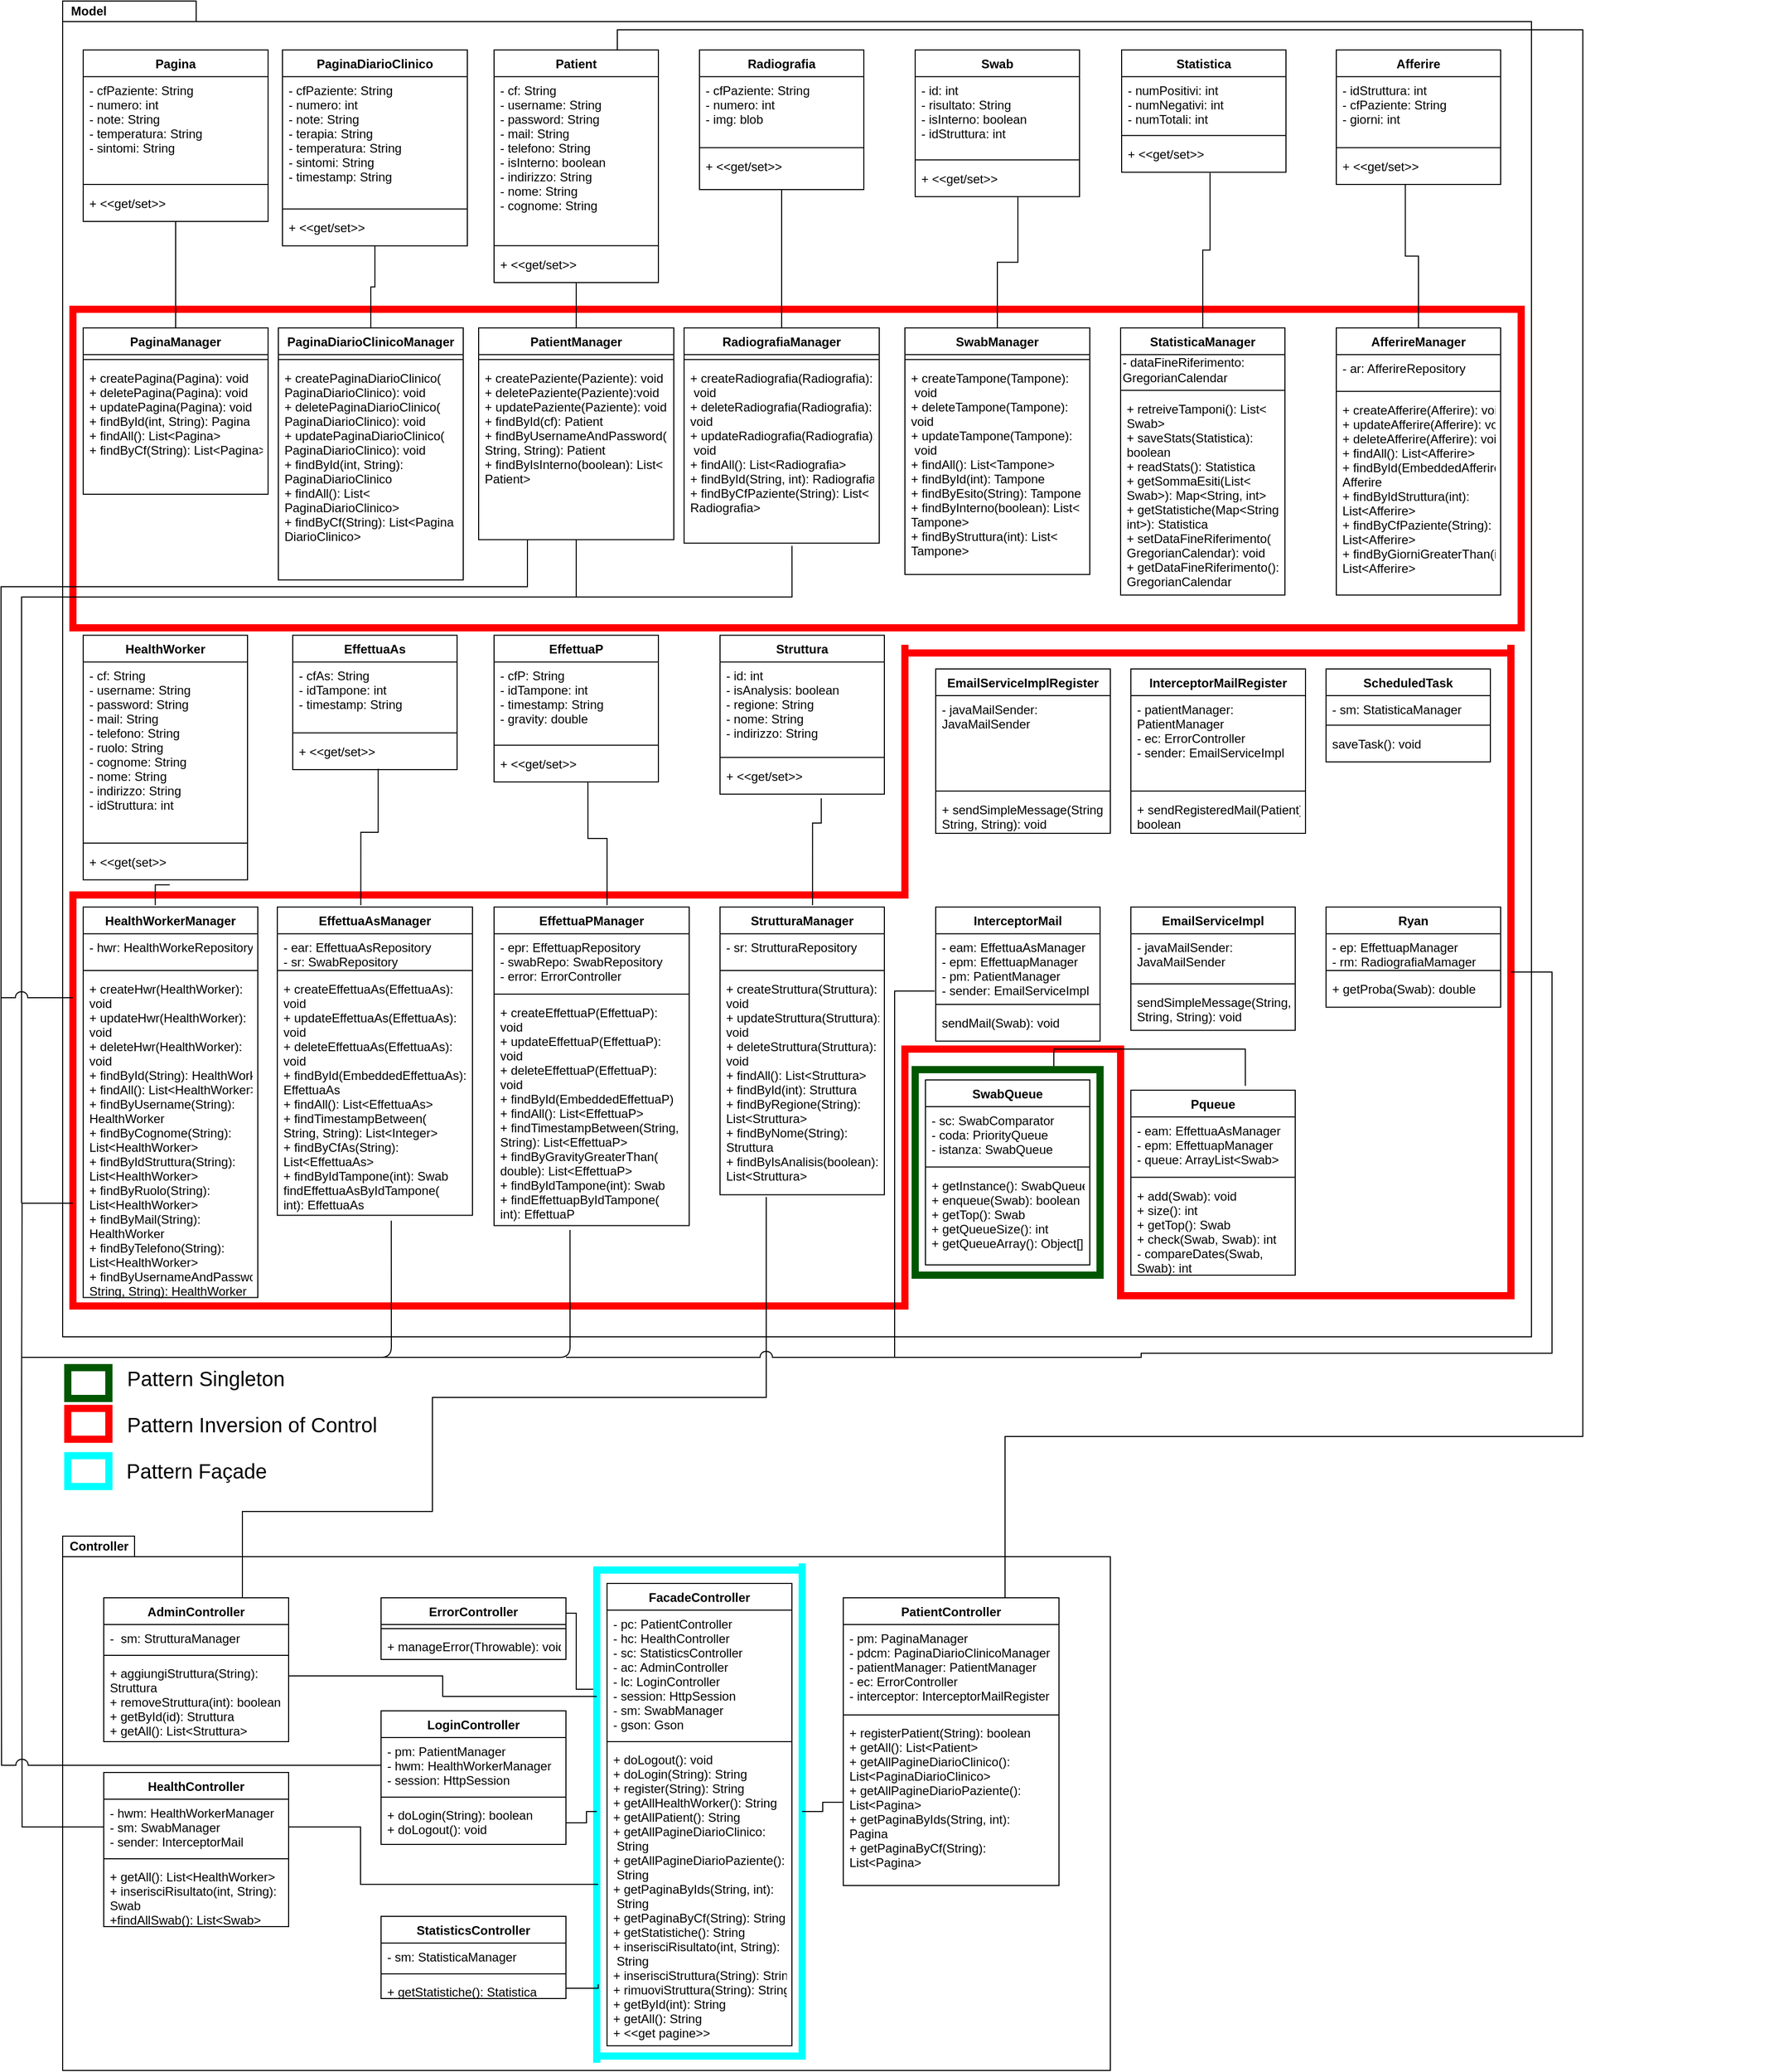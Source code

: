 <mxfile version="14.2.4" type="device"><diagram id="C5RBs43oDa-KdzZeNtuy" name="Model"><mxGraphModel dx="2067" dy="607" grid="1" gridSize="10" guides="1" tooltips="1" connect="1" arrows="1" fold="1" page="1" pageScale="1" pageWidth="827" pageHeight="1169" math="0" shadow="0"><root><mxCell id="WIyWlLk6GJQsqaUBKTNV-0"/><mxCell id="WIyWlLk6GJQsqaUBKTNV-1" parent="WIyWlLk6GJQsqaUBKTNV-0"/><mxCell id="kMjM7RQbr0S6wtXPy6_T-2" value="" style="group" parent="WIyWlLk6GJQsqaUBKTNV-1" vertex="1" connectable="0"><mxGeometry x="50" width="1670" height="1407.7" as="geometry"/></mxCell><mxCell id="kMjM7RQbr0S6wtXPy6_T-0" value="" style="shape=folder;fontStyle=1;spacingTop=10;tabWidth=50;tabHeight=20;tabPosition=left;html=1;" parent="kMjM7RQbr0S6wtXPy6_T-2" vertex="1"><mxGeometry width="1430" height="1300" as="geometry"/></mxCell><mxCell id="kMjM7RQbr0S6wtXPy6_T-1" value="&lt;b&gt;Model&lt;/b&gt;" style="text;html=1;align=center;verticalAlign=middle;resizable=0;points=[];autosize=1;" parent="kMjM7RQbr0S6wtXPy6_T-2" vertex="1"><mxGeometry width="50" height="20" as="geometry"/></mxCell><mxCell id="zkfFHV4jXpPFQw0GAbJ--17" value="PaginaDiarioClinico" style="swimlane;fontStyle=1;align=center;verticalAlign=top;childLayout=stackLayout;horizontal=1;startSize=26;horizontalStack=0;resizeParent=1;resizeLast=0;collapsible=1;marginBottom=0;rounded=0;shadow=0;strokeWidth=1;" parent="kMjM7RQbr0S6wtXPy6_T-2" vertex="1"><mxGeometry x="214" y="47.66" width="180" height="190.638" as="geometry"><mxRectangle x="550" y="140" width="160" height="26" as="alternateBounds"/></mxGeometry></mxCell><mxCell id="zkfFHV4jXpPFQw0GAbJ--18" value="- cfPaziente: String&#10;- numero: int&#10;- note: String&#10;- terapia: String&#10;- temperatura: String&#10;- sintomi: String&#10;- timestamp: String" style="text;align=left;verticalAlign=top;spacingLeft=4;spacingRight=4;overflow=hidden;rotatable=0;points=[[0,0.5],[1,0.5]];portConstraint=eastwest;" parent="zkfFHV4jXpPFQw0GAbJ--17" vertex="1"><mxGeometry y="26" width="180" height="123.915" as="geometry"/></mxCell><mxCell id="zkfFHV4jXpPFQw0GAbJ--23" value="" style="line;html=1;strokeWidth=1;align=left;verticalAlign=middle;spacingTop=-1;spacingLeft=3;spacingRight=3;rotatable=0;labelPosition=right;points=[];portConstraint=eastwest;" parent="zkfFHV4jXpPFQw0GAbJ--17" vertex="1"><mxGeometry y="149.915" width="180" height="9.532" as="geometry"/></mxCell><mxCell id="zkfFHV4jXpPFQw0GAbJ--24" value="+ &lt;&lt;get/set&gt;&gt;" style="text;align=left;verticalAlign=top;spacingLeft=4;spacingRight=4;overflow=hidden;rotatable=0;points=[[0,0.5],[1,0.5]];portConstraint=eastwest;" parent="zkfFHV4jXpPFQw0GAbJ--17" vertex="1"><mxGeometry y="159.447" width="180" height="26.213" as="geometry"/></mxCell><mxCell id="zkfFHV4jXpPFQw0GAbJ--0" value="Pagina" style="swimlane;fontStyle=1;align=center;verticalAlign=top;childLayout=stackLayout;horizontal=1;startSize=26;horizontalStack=0;resizeParent=1;resizeLast=0;collapsible=1;marginBottom=0;rounded=0;shadow=0;strokeWidth=1;" parent="kMjM7RQbr0S6wtXPy6_T-2" vertex="1"><mxGeometry x="20" y="47.66" width="180" height="166.809" as="geometry"><mxRectangle x="230" y="140" width="160" height="26" as="alternateBounds"/></mxGeometry></mxCell><mxCell id="zkfFHV4jXpPFQw0GAbJ--1" value="- cfPaziente: String&#10;- numero: int&#10;- note: String&#10;- temperatura: String&#10;- sintomi: String" style="text;align=left;verticalAlign=top;spacingLeft=4;spacingRight=4;overflow=hidden;rotatable=0;points=[[0,0.5],[1,0.5]];portConstraint=eastwest;" parent="zkfFHV4jXpPFQw0GAbJ--0" vertex="1"><mxGeometry y="26" width="180" height="100.085" as="geometry"/></mxCell><mxCell id="zkfFHV4jXpPFQw0GAbJ--4" value="" style="line;html=1;strokeWidth=1;align=left;verticalAlign=middle;spacingTop=-1;spacingLeft=3;spacingRight=3;rotatable=0;labelPosition=right;points=[];portConstraint=eastwest;" parent="zkfFHV4jXpPFQw0GAbJ--0" vertex="1"><mxGeometry y="126.085" width="180" height="9.532" as="geometry"/></mxCell><mxCell id="zkfFHV4jXpPFQw0GAbJ--5" value="+ &lt;&lt;get/set&gt;&gt;" style="text;align=left;verticalAlign=top;spacingLeft=4;spacingRight=4;overflow=hidden;rotatable=0;points=[[0,0.5],[1,0.5]];portConstraint=eastwest;" parent="zkfFHV4jXpPFQw0GAbJ--0" vertex="1"><mxGeometry y="135.617" width="180" height="26.213" as="geometry"/></mxCell><mxCell id="zkfFHV4jXpPFQw0GAbJ--6" value="Patient" style="swimlane;fontStyle=1;align=center;verticalAlign=top;childLayout=stackLayout;horizontal=1;startSize=26;horizontalStack=0;resizeParent=1;resizeLast=0;collapsible=1;marginBottom=0;rounded=0;shadow=0;strokeWidth=1;" parent="kMjM7RQbr0S6wtXPy6_T-2" vertex="1"><mxGeometry x="420" y="47.66" width="160" height="226.383" as="geometry"><mxRectangle x="130" y="380" width="160" height="26" as="alternateBounds"/></mxGeometry></mxCell><mxCell id="zkfFHV4jXpPFQw0GAbJ--7" value="- cf: String&#10;- username: String&#10;- password: String&#10;- mail: String&#10;- telefono: String&#10;- isInterno: boolean&#10;- indirizzo: String&#10;- nome: String&#10;- cognome: String" style="text;align=left;verticalAlign=top;spacingLeft=4;spacingRight=4;overflow=hidden;rotatable=0;points=[[0,0.5],[1,0.5]];portConstraint=eastwest;" parent="zkfFHV4jXpPFQw0GAbJ--6" vertex="1"><mxGeometry y="26" width="160" height="159.66" as="geometry"/></mxCell><mxCell id="zkfFHV4jXpPFQw0GAbJ--9" value="" style="line;html=1;strokeWidth=1;align=left;verticalAlign=middle;spacingTop=-1;spacingLeft=3;spacingRight=3;rotatable=0;labelPosition=right;points=[];portConstraint=eastwest;" parent="zkfFHV4jXpPFQw0GAbJ--6" vertex="1"><mxGeometry y="185.66" width="160" height="9.532" as="geometry"/></mxCell><mxCell id="zkfFHV4jXpPFQw0GAbJ--10" value="+ &lt;&lt;get/set&gt;&gt;" style="text;align=left;verticalAlign=top;spacingLeft=4;spacingRight=4;overflow=hidden;rotatable=0;points=[[0,0.5],[1,0.5]];portConstraint=eastwest;fontStyle=0" parent="zkfFHV4jXpPFQw0GAbJ--6" vertex="1"><mxGeometry y="195.191" width="160" height="26.213" as="geometry"/></mxCell><mxCell id="0lS1wSJUGr4f3mUyF1wJ-0" value="Radiografia" style="swimlane;fontStyle=1;align=center;verticalAlign=top;childLayout=stackLayout;horizontal=1;startSize=26;horizontalStack=0;resizeParent=1;resizeLast=0;collapsible=1;marginBottom=0;rounded=0;shadow=0;strokeWidth=1;" parent="kMjM7RQbr0S6wtXPy6_T-2" vertex="1"><mxGeometry x="620" y="47.66" width="160" height="135.83" as="geometry"><mxRectangle x="230" y="140" width="160" height="26" as="alternateBounds"/></mxGeometry></mxCell><mxCell id="0lS1wSJUGr4f3mUyF1wJ-1" value="- cfPaziente: String&#10;- numero: int&#10;- img: blob" style="text;align=left;verticalAlign=top;spacingLeft=4;spacingRight=4;overflow=hidden;rotatable=0;points=[[0,0.5],[1,0.5]];portConstraint=eastwest;" parent="0lS1wSJUGr4f3mUyF1wJ-0" vertex="1"><mxGeometry y="26" width="160" height="64.34" as="geometry"/></mxCell><mxCell id="0lS1wSJUGr4f3mUyF1wJ-2" value="" style="line;html=1;strokeWidth=1;align=left;verticalAlign=middle;spacingTop=-1;spacingLeft=3;spacingRight=3;rotatable=0;labelPosition=right;points=[];portConstraint=eastwest;" parent="0lS1wSJUGr4f3mUyF1wJ-0" vertex="1"><mxGeometry y="90.34" width="160" height="9.532" as="geometry"/></mxCell><mxCell id="0lS1wSJUGr4f3mUyF1wJ-3" value="+ &lt;&lt;get/set&gt;&gt;" style="text;align=left;verticalAlign=top;spacingLeft=4;spacingRight=4;overflow=hidden;rotatable=0;points=[[0,0.5],[1,0.5]];portConstraint=eastwest;" parent="0lS1wSJUGr4f3mUyF1wJ-0" vertex="1"><mxGeometry y="99.872" width="160" height="30.979" as="geometry"/></mxCell><mxCell id="kMjM7RQbr0S6wtXPy6_T-91" value="Swab" style="swimlane;fontStyle=1;align=center;verticalAlign=top;childLayout=stackLayout;horizontal=1;startSize=26;horizontalStack=0;resizeParent=1;resizeParentMax=0;resizeLast=0;collapsible=1;marginBottom=0;" parent="kMjM7RQbr0S6wtXPy6_T-2" vertex="1"><mxGeometry x="830" y="47.66" width="160" height="142.766" as="geometry"/></mxCell><mxCell id="kMjM7RQbr0S6wtXPy6_T-92" value="- id: int&#10;- risultato: String&#10;- isInterno: boolean&#10;- idStruttura: int" style="text;strokeColor=none;fillColor=none;align=left;verticalAlign=top;spacingLeft=4;spacingRight=4;overflow=hidden;rotatable=0;points=[[0,0.5],[1,0.5]];portConstraint=eastwest;" parent="kMjM7RQbr0S6wtXPy6_T-91" vertex="1"><mxGeometry y="26" width="160" height="76.255" as="geometry"/></mxCell><mxCell id="kMjM7RQbr0S6wtXPy6_T-93" value="" style="line;strokeWidth=1;fillColor=none;align=left;verticalAlign=middle;spacingTop=-1;spacingLeft=3;spacingRight=3;rotatable=0;labelPosition=right;points=[];portConstraint=eastwest;" parent="kMjM7RQbr0S6wtXPy6_T-91" vertex="1"><mxGeometry y="102.255" width="160" height="9.532" as="geometry"/></mxCell><mxCell id="kMjM7RQbr0S6wtXPy6_T-94" value="+ &lt;&lt;get/set&gt;&gt;" style="text;strokeColor=none;fillColor=none;align=left;verticalAlign=top;spacingLeft=4;spacingRight=4;overflow=hidden;rotatable=0;points=[[0,0.5],[1,0.5]];portConstraint=eastwest;" parent="kMjM7RQbr0S6wtXPy6_T-91" vertex="1"><mxGeometry y="111.787" width="160" height="30.979" as="geometry"/></mxCell><mxCell id="kMjM7RQbr0S6wtXPy6_T-103" value="EffettuaP" style="swimlane;fontStyle=1;align=center;verticalAlign=top;childLayout=stackLayout;horizontal=1;startSize=26;horizontalStack=0;resizeParent=1;resizeParentMax=0;resizeLast=0;collapsible=1;marginBottom=0;" parent="kMjM7RQbr0S6wtXPy6_T-2" vertex="1"><mxGeometry x="420" y="617.189" width="160" height="142.766" as="geometry"/></mxCell><mxCell id="kMjM7RQbr0S6wtXPy6_T-104" value="- cfP: String&#10;- idTampone: int&#10;- timestamp: String&#10;- gravity: double" style="text;strokeColor=none;fillColor=none;align=left;verticalAlign=top;spacingLeft=4;spacingRight=4;overflow=hidden;rotatable=0;points=[[0,0.5],[1,0.5]];portConstraint=eastwest;" parent="kMjM7RQbr0S6wtXPy6_T-103" vertex="1"><mxGeometry y="26" width="160" height="76.255" as="geometry"/></mxCell><mxCell id="kMjM7RQbr0S6wtXPy6_T-105" value="" style="line;strokeWidth=1;fillColor=none;align=left;verticalAlign=middle;spacingTop=-1;spacingLeft=3;spacingRight=3;rotatable=0;labelPosition=right;points=[];portConstraint=eastwest;" parent="kMjM7RQbr0S6wtXPy6_T-103" vertex="1"><mxGeometry y="102.255" width="160" height="9.532" as="geometry"/></mxCell><mxCell id="kMjM7RQbr0S6wtXPy6_T-106" value="+ &lt;&lt;get/set&gt;&gt;" style="text;strokeColor=none;fillColor=none;align=left;verticalAlign=top;spacingLeft=4;spacingRight=4;overflow=hidden;rotatable=0;points=[[0,0.5],[1,0.5]];portConstraint=eastwest;" parent="kMjM7RQbr0S6wtXPy6_T-103" vertex="1"><mxGeometry y="111.787" width="160" height="30.979" as="geometry"/></mxCell><mxCell id="kMjM7RQbr0S6wtXPy6_T-63" value="Afferire" style="swimlane;fontStyle=1;align=center;verticalAlign=top;childLayout=stackLayout;horizontal=1;startSize=26;horizontalStack=0;resizeParent=1;resizeParentMax=0;resizeLast=0;collapsible=1;marginBottom=0;" parent="kMjM7RQbr0S6wtXPy6_T-2" vertex="1"><mxGeometry x="1240" y="47.66" width="160" height="130.851" as="geometry"/></mxCell><mxCell id="kMjM7RQbr0S6wtXPy6_T-64" value="- idStruttura: int&#10;- cfPaziente: String&#10;- giorni: int" style="text;strokeColor=none;fillColor=none;align=left;verticalAlign=top;spacingLeft=4;spacingRight=4;overflow=hidden;rotatable=0;points=[[0,0.5],[1,0.5]];portConstraint=eastwest;" parent="kMjM7RQbr0S6wtXPy6_T-63" vertex="1"><mxGeometry y="26" width="160" height="64.34" as="geometry"/></mxCell><mxCell id="kMjM7RQbr0S6wtXPy6_T-65" value="" style="line;strokeWidth=1;fillColor=none;align=left;verticalAlign=middle;spacingTop=-1;spacingLeft=3;spacingRight=3;rotatable=0;labelPosition=right;points=[];portConstraint=eastwest;" parent="kMjM7RQbr0S6wtXPy6_T-63" vertex="1"><mxGeometry y="90.34" width="160" height="9.532" as="geometry"/></mxCell><mxCell id="kMjM7RQbr0S6wtXPy6_T-66" value="+ &lt;&lt;get/set&gt;&gt;" style="text;strokeColor=none;fillColor=none;align=left;verticalAlign=top;spacingLeft=4;spacingRight=4;overflow=hidden;rotatable=0;points=[[0,0.5],[1,0.5]];portConstraint=eastwest;" parent="kMjM7RQbr0S6wtXPy6_T-63" vertex="1"><mxGeometry y="99.872" width="160" height="30.979" as="geometry"/></mxCell><mxCell id="kMjM7RQbr0S6wtXPy6_T-83" value="Statistica" style="swimlane;fontStyle=1;align=center;verticalAlign=top;childLayout=stackLayout;horizontal=1;startSize=26;horizontalStack=0;resizeParent=1;resizeParentMax=0;resizeLast=0;collapsible=1;marginBottom=0;" parent="kMjM7RQbr0S6wtXPy6_T-2" vertex="1"><mxGeometry x="1031" y="47.66" width="160" height="118.936" as="geometry"/></mxCell><mxCell id="kMjM7RQbr0S6wtXPy6_T-84" value="- numPositivi: int&#10;- numNegativi: int&#10;- numTotali: int" style="text;strokeColor=none;fillColor=none;align=left;verticalAlign=top;spacingLeft=4;spacingRight=4;overflow=hidden;rotatable=0;points=[[0,0.5],[1,0.5]];portConstraint=eastwest;" parent="kMjM7RQbr0S6wtXPy6_T-83" vertex="1"><mxGeometry y="26" width="160" height="52.426" as="geometry"/></mxCell><mxCell id="kMjM7RQbr0S6wtXPy6_T-85" value="" style="line;strokeWidth=1;fillColor=none;align=left;verticalAlign=middle;spacingTop=-1;spacingLeft=3;spacingRight=3;rotatable=0;labelPosition=right;points=[];portConstraint=eastwest;" parent="kMjM7RQbr0S6wtXPy6_T-83" vertex="1"><mxGeometry y="78.426" width="160" height="9.532" as="geometry"/></mxCell><mxCell id="kMjM7RQbr0S6wtXPy6_T-86" value="+ &lt;&lt;get/set&gt;&gt;" style="text;strokeColor=none;fillColor=none;align=left;verticalAlign=top;spacingLeft=4;spacingRight=4;overflow=hidden;rotatable=0;points=[[0,0.5],[1,0.5]];portConstraint=eastwest;" parent="kMjM7RQbr0S6wtXPy6_T-83" vertex="1"><mxGeometry y="87.957" width="160" height="30.979" as="geometry"/></mxCell><mxCell id="kMjM7RQbr0S6wtXPy6_T-51" value="Struttura" style="swimlane;fontStyle=1;align=center;verticalAlign=top;childLayout=stackLayout;horizontal=1;startSize=26;horizontalStack=0;resizeParent=1;resizeParentMax=0;resizeLast=0;collapsible=1;marginBottom=0;" parent="kMjM7RQbr0S6wtXPy6_T-2" vertex="1"><mxGeometry x="640" y="617.189" width="160" height="154.681" as="geometry"/></mxCell><mxCell id="kMjM7RQbr0S6wtXPy6_T-52" value="- id: int&#10;- isAnalysis: boolean&#10;- regione: String&#10;- nome: String&#10;- indirizzo: String" style="text;strokeColor=none;fillColor=none;align=left;verticalAlign=top;spacingLeft=4;spacingRight=4;overflow=hidden;rotatable=0;points=[[0,0.5],[1,0.5]];portConstraint=eastwest;" parent="kMjM7RQbr0S6wtXPy6_T-51" vertex="1"><mxGeometry y="26" width="160" height="88.17" as="geometry"/></mxCell><mxCell id="kMjM7RQbr0S6wtXPy6_T-53" value="" style="line;strokeWidth=1;fillColor=none;align=left;verticalAlign=middle;spacingTop=-1;spacingLeft=3;spacingRight=3;rotatable=0;labelPosition=right;points=[];portConstraint=eastwest;" parent="kMjM7RQbr0S6wtXPy6_T-51" vertex="1"><mxGeometry y="114.17" width="160" height="9.532" as="geometry"/></mxCell><mxCell id="kMjM7RQbr0S6wtXPy6_T-54" value="+ &lt;&lt;get/set&gt;&gt;" style="text;strokeColor=none;fillColor=none;align=left;verticalAlign=top;spacingLeft=4;spacingRight=4;overflow=hidden;rotatable=0;points=[[0,0.5],[1,0.5]];portConstraint=eastwest;" parent="kMjM7RQbr0S6wtXPy6_T-51" vertex="1"><mxGeometry y="123.702" width="160" height="30.979" as="geometry"/></mxCell><mxCell id="kMjM7RQbr0S6wtXPy6_T-75" value="HealthWorker" style="swimlane;fontStyle=1;align=center;verticalAlign=top;childLayout=stackLayout;horizontal=1;startSize=26;horizontalStack=0;resizeParent=1;resizeParentMax=0;resizeLast=0;collapsible=1;marginBottom=0;" parent="kMjM7RQbr0S6wtXPy6_T-2" vertex="1"><mxGeometry x="20" y="617.189" width="160" height="238.085" as="geometry"/></mxCell><mxCell id="kMjM7RQbr0S6wtXPy6_T-76" value="- cf: String&#10;- username: String&#10;- password: String&#10;- mail: String&#10;- telefono: String&#10;- ruolo: String&#10;- cognome: String&#10;- nome: String&#10;- indirizzo: String&#10;- idStruttura: int" style="text;strokeColor=none;fillColor=none;align=left;verticalAlign=top;spacingLeft=4;spacingRight=4;overflow=hidden;rotatable=0;points=[[0,0.5],[1,0.5]];portConstraint=eastwest;" parent="kMjM7RQbr0S6wtXPy6_T-75" vertex="1"><mxGeometry y="26" width="160" height="171.574" as="geometry"/></mxCell><mxCell id="kMjM7RQbr0S6wtXPy6_T-77" value="" style="line;strokeWidth=1;fillColor=none;align=left;verticalAlign=middle;spacingTop=-1;spacingLeft=3;spacingRight=3;rotatable=0;labelPosition=right;points=[];portConstraint=eastwest;" parent="kMjM7RQbr0S6wtXPy6_T-75" vertex="1"><mxGeometry y="197.574" width="160" height="9.532" as="geometry"/></mxCell><mxCell id="kMjM7RQbr0S6wtXPy6_T-78" value="+ &lt;&lt;get(set&gt;&gt;" style="text;strokeColor=none;fillColor=none;align=left;verticalAlign=top;spacingLeft=4;spacingRight=4;overflow=hidden;rotatable=0;points=[[0,0.5],[1,0.5]];portConstraint=eastwest;" parent="kMjM7RQbr0S6wtXPy6_T-75" vertex="1"><mxGeometry y="207.106" width="160" height="30.979" as="geometry"/></mxCell><mxCell id="kMjM7RQbr0S6wtXPy6_T-107" value="EffettuaAs" style="swimlane;fontStyle=1;align=center;verticalAlign=top;childLayout=stackLayout;horizontal=1;startSize=26;horizontalStack=0;resizeParent=1;resizeParentMax=0;resizeLast=0;collapsible=1;marginBottom=0;" parent="kMjM7RQbr0S6wtXPy6_T-2" vertex="1"><mxGeometry x="224" y="617.189" width="160" height="130.851" as="geometry"/></mxCell><mxCell id="kMjM7RQbr0S6wtXPy6_T-108" value="- cfAs: String&#10;- idTampone: int&#10;- timestamp: String" style="text;strokeColor=none;fillColor=none;align=left;verticalAlign=top;spacingLeft=4;spacingRight=4;overflow=hidden;rotatable=0;points=[[0,0.5],[1,0.5]];portConstraint=eastwest;" parent="kMjM7RQbr0S6wtXPy6_T-107" vertex="1"><mxGeometry y="26" width="160" height="64.34" as="geometry"/></mxCell><mxCell id="kMjM7RQbr0S6wtXPy6_T-109" value="" style="line;strokeWidth=1;fillColor=none;align=left;verticalAlign=middle;spacingTop=-1;spacingLeft=3;spacingRight=3;rotatable=0;labelPosition=right;points=[];portConstraint=eastwest;" parent="kMjM7RQbr0S6wtXPy6_T-107" vertex="1"><mxGeometry y="90.34" width="160" height="9.532" as="geometry"/></mxCell><mxCell id="kMjM7RQbr0S6wtXPy6_T-110" value="+ &lt;&lt;get/set&gt;&gt;" style="text;strokeColor=none;fillColor=none;align=left;verticalAlign=top;spacingLeft=4;spacingRight=4;overflow=hidden;rotatable=0;points=[[0,0.5],[1,0.5]];portConstraint=eastwest;" parent="kMjM7RQbr0S6wtXPy6_T-107" vertex="1"><mxGeometry y="99.872" width="160" height="30.979" as="geometry"/></mxCell><mxCell id="wJySt603H2N2lSd046xO-6" value="" style="rounded=0;whiteSpace=wrap;html=1;strokeColor=#005700;fontColor=#ffffff;strokeWidth=7;" vertex="1" parent="kMjM7RQbr0S6wtXPy6_T-2"><mxGeometry x="830" y="1040" width="180" height="200" as="geometry"/></mxCell><mxCell id="sujGWSzMpHT1A6wNS39H-24" value="SwabQueue" style="swimlane;fontStyle=1;align=center;verticalAlign=top;childLayout=stackLayout;horizontal=1;startSize=26;horizontalStack=0;resizeParent=1;resizeParentMax=0;resizeLast=0;collapsible=1;marginBottom=0;" parent="kMjM7RQbr0S6wtXPy6_T-2" vertex="1"><mxGeometry x="840" y="1050" width="160" height="180.002" as="geometry"/></mxCell><mxCell id="sujGWSzMpHT1A6wNS39H-25" value="- sc: SwabComparator&#10;- coda: PriorityQueue&#10;- istanza: SwabQueue" style="text;strokeColor=none;fillColor=none;align=left;verticalAlign=top;spacingLeft=4;spacingRight=4;overflow=hidden;rotatable=0;points=[[0,0.5],[1,0.5]];portConstraint=eastwest;" parent="sujGWSzMpHT1A6wNS39H-24" vertex="1"><mxGeometry y="26" width="160" height="54" as="geometry"/></mxCell><mxCell id="sujGWSzMpHT1A6wNS39H-26" value="" style="line;strokeWidth=1;fillColor=none;align=left;verticalAlign=middle;spacingTop=-1;spacingLeft=3;spacingRight=3;rotatable=0;labelPosition=right;points=[];portConstraint=eastwest;" parent="sujGWSzMpHT1A6wNS39H-24" vertex="1"><mxGeometry y="80" width="160" height="9.532" as="geometry"/></mxCell><mxCell id="sujGWSzMpHT1A6wNS39H-27" value="+ getInstance(): SwabQueue&#10;+ enqueue(Swab): boolean&#10;+ getTop(): Swab&#10;+ getQueueSize(): int&#10;+ getQueueArray(): Object[]" style="text;strokeColor=none;fillColor=none;align=left;verticalAlign=top;spacingLeft=4;spacingRight=4;overflow=hidden;rotatable=0;points=[[0,0.5],[1,0.5]];portConstraint=eastwest;" parent="sujGWSzMpHT1A6wNS39H-24" vertex="1"><mxGeometry y="89.532" width="160" height="90.47" as="geometry"/></mxCell><mxCell id="wJySt603H2N2lSd046xO-7" value="" style="rounded=0;whiteSpace=wrap;html=1;strokeColor=#005700;fontColor=#ffffff;strokeWidth=7;" vertex="1" parent="kMjM7RQbr0S6wtXPy6_T-2"><mxGeometry x="5" y="1330" width="40" height="30" as="geometry"/></mxCell><mxCell id="wJySt603H2N2lSd046xO-8" value="&lt;font style=&quot;font-size: 20px&quot;&gt;Pattern Singleton&lt;/font&gt;" style="text;html=1;align=center;verticalAlign=middle;resizable=0;points=[];autosize=1;" vertex="1" parent="kMjM7RQbr0S6wtXPy6_T-2"><mxGeometry x="54" y="1330" width="170" height="20" as="geometry"/></mxCell><mxCell id="wJySt603H2N2lSd046xO-9" value="" style="rounded=0;whiteSpace=wrap;html=1;fontColor=#ffffff;strokeWidth=7;strokeColor=#FF0000;" vertex="1" parent="kMjM7RQbr0S6wtXPy6_T-2"><mxGeometry x="10" y="300" width="1410" height="310" as="geometry"/></mxCell><mxCell id="wJySt603H2N2lSd046xO-58" style="edgeStyle=orthogonalEdgeStyle;rounded=0;orthogonalLoop=1;jettySize=auto;html=1;exitX=0.5;exitY=0;exitDx=0;exitDy=0;entryX=0.5;entryY=1;entryDx=0;entryDy=0;endArrow=none;endFill=0;" edge="1" parent="kMjM7RQbr0S6wtXPy6_T-2" source="zkfFHV4jXpPFQw0GAbJ--13" target="zkfFHV4jXpPFQw0GAbJ--6"><mxGeometry relative="1" as="geometry"/></mxCell><mxCell id="zkfFHV4jXpPFQw0GAbJ--13" value="PatientManager" style="swimlane;fontStyle=1;align=center;verticalAlign=top;childLayout=stackLayout;horizontal=1;startSize=26;horizontalStack=0;resizeParent=1;resizeLast=0;collapsible=1;marginBottom=0;rounded=0;shadow=0;strokeWidth=1;" parent="kMjM7RQbr0S6wtXPy6_T-2" vertex="1"><mxGeometry x="405" y="318.128" width="190" height="206.128" as="geometry"><mxRectangle x="340" y="380" width="170" height="26" as="alternateBounds"/></mxGeometry></mxCell><mxCell id="zkfFHV4jXpPFQw0GAbJ--15" value="" style="line;html=1;strokeWidth=1;align=left;verticalAlign=middle;spacingTop=-1;spacingLeft=3;spacingRight=3;rotatable=0;labelPosition=right;points=[];portConstraint=eastwest;" parent="zkfFHV4jXpPFQw0GAbJ--13" vertex="1"><mxGeometry y="26" width="190" height="9.532" as="geometry"/></mxCell><mxCell id="zkfFHV4jXpPFQw0GAbJ--14" value="+ createPaziente(Paziente): void&#10;+ deletePaziente(Paziente):void&#10;+ updatePaziente(Paziente): void&#10;+ findById(cf): Patient&#10;+ findByUsernameAndPassword(&#10;String, String): Patient&#10;+ findByIsInterno(boolean): List&lt;&#10;Patient&gt;&#10;" style="text;align=left;verticalAlign=top;spacingLeft=4;spacingRight=4;overflow=hidden;rotatable=0;points=[[0,0.5],[1,0.5]];portConstraint=eastwest;" parent="zkfFHV4jXpPFQw0GAbJ--13" vertex="1"><mxGeometry y="35.532" width="190" height="150.128" as="geometry"/></mxCell><mxCell id="wJySt603H2N2lSd046xO-56" style="edgeStyle=orthogonalEdgeStyle;rounded=0;orthogonalLoop=1;jettySize=auto;html=1;exitX=0.5;exitY=0;exitDx=0;exitDy=0;entryX=0.5;entryY=1;entryDx=0;entryDy=0;endArrow=none;endFill=0;" edge="1" parent="kMjM7RQbr0S6wtXPy6_T-2" source="kMjM7RQbr0S6wtXPy6_T-115" target="zkfFHV4jXpPFQw0GAbJ--17"><mxGeometry relative="1" as="geometry"/></mxCell><mxCell id="kMjM7RQbr0S6wtXPy6_T-115" value="PaginaDiarioClinicoManager" style="swimlane;fontStyle=1;align=center;verticalAlign=top;childLayout=stackLayout;horizontal=1;startSize=26;horizontalStack=0;resizeParent=1;resizeParentMax=0;resizeLast=0;collapsible=1;marginBottom=0;" parent="kMjM7RQbr0S6wtXPy6_T-2" vertex="1"><mxGeometry x="210" y="318.128" width="180" height="245.234" as="geometry"/></mxCell><mxCell id="kMjM7RQbr0S6wtXPy6_T-117" value="" style="line;strokeWidth=1;fillColor=none;align=left;verticalAlign=middle;spacingTop=-1;spacingLeft=3;spacingRight=3;rotatable=0;labelPosition=right;points=[];portConstraint=eastwest;" parent="kMjM7RQbr0S6wtXPy6_T-115" vertex="1"><mxGeometry y="26" width="180" height="9.532" as="geometry"/></mxCell><mxCell id="kMjM7RQbr0S6wtXPy6_T-118" value="+ createPaginaDiarioClinico(&#10;PaginaDiarioClinico): void&#10;+ deletePaginaDiarioClinico(&#10;PaginaDiarioClinico): void&#10;+ updatePaginaDiarioClinico(&#10;PaginaDiarioClinico): void&#10;+ findById(int, String): &#10;PaginaDiarioClinico&#10;+ findAll(): List&lt;&#10;PaginaDiarioClinico&gt;&#10;+ findByCf(String): List&lt;Pagina&#10;DiarioClinico&gt;" style="text;strokeColor=none;fillColor=none;align=left;verticalAlign=top;spacingLeft=4;spacingRight=4;overflow=hidden;rotatable=0;points=[[0,0.5],[1,0.5]];portConstraint=eastwest;" parent="kMjM7RQbr0S6wtXPy6_T-115" vertex="1"><mxGeometry y="35.532" width="180" height="209.702" as="geometry"/></mxCell><mxCell id="wJySt603H2N2lSd046xO-59" style="edgeStyle=orthogonalEdgeStyle;rounded=0;orthogonalLoop=1;jettySize=auto;html=1;exitX=0.5;exitY=0;exitDx=0;exitDy=0;entryX=0.5;entryY=1;entryDx=0;entryDy=0;endArrow=none;endFill=0;" edge="1" parent="kMjM7RQbr0S6wtXPy6_T-2" source="kMjM7RQbr0S6wtXPy6_T-111" target="0lS1wSJUGr4f3mUyF1wJ-0"><mxGeometry relative="1" as="geometry"/></mxCell><mxCell id="kMjM7RQbr0S6wtXPy6_T-111" value="RadiografiaManager" style="swimlane;fontStyle=1;align=center;verticalAlign=top;childLayout=stackLayout;horizontal=1;startSize=26;horizontalStack=0;resizeParent=1;resizeParentMax=0;resizeLast=0;collapsible=1;marginBottom=0;" parent="kMjM7RQbr0S6wtXPy6_T-2" vertex="1"><mxGeometry x="605" y="318.128" width="190" height="209.489" as="geometry"/></mxCell><mxCell id="kMjM7RQbr0S6wtXPy6_T-113" value="" style="line;strokeWidth=1;fillColor=none;align=left;verticalAlign=middle;spacingTop=-1;spacingLeft=3;spacingRight=3;rotatable=0;labelPosition=right;points=[];portConstraint=eastwest;" parent="kMjM7RQbr0S6wtXPy6_T-111" vertex="1"><mxGeometry y="26" width="190" height="9.532" as="geometry"/></mxCell><mxCell id="kMjM7RQbr0S6wtXPy6_T-114" value="+ createRadiografia(Radiografia):&#10; void&#10;+ deleteRadiografia(Radiografia):&#10;void&#10;+ updateRadiografia(Radiografia):&#10; void&#10;+ findAll(): List&lt;Radiografia&gt;&#10;+ findById(String, int): Radiografia&#10;+ findByCfPaziente(String): List&lt;&#10;Radiografia&gt;" style="text;strokeColor=none;fillColor=none;align=left;verticalAlign=top;spacingLeft=4;spacingRight=4;overflow=hidden;rotatable=0;points=[[0,0.5],[1,0.5]];portConstraint=eastwest;" parent="kMjM7RQbr0S6wtXPy6_T-111" vertex="1"><mxGeometry y="35.532" width="190" height="173.957" as="geometry"/></mxCell><mxCell id="wJySt603H2N2lSd046xO-60" style="edgeStyle=orthogonalEdgeStyle;rounded=0;orthogonalLoop=1;jettySize=auto;html=1;exitX=0.5;exitY=0;exitDx=0;exitDy=0;entryX=0.625;entryY=0.986;entryDx=0;entryDy=0;entryPerimeter=0;endArrow=none;endFill=0;" edge="1" parent="kMjM7RQbr0S6wtXPy6_T-2" source="kMjM7RQbr0S6wtXPy6_T-87" target="kMjM7RQbr0S6wtXPy6_T-94"><mxGeometry relative="1" as="geometry"/></mxCell><mxCell id="kMjM7RQbr0S6wtXPy6_T-87" value="SwabManager" style="swimlane;fontStyle=1;align=center;verticalAlign=top;childLayout=stackLayout;horizontal=1;startSize=26;horizontalStack=0;resizeParent=1;resizeParentMax=0;resizeLast=0;collapsible=1;marginBottom=0;" parent="kMjM7RQbr0S6wtXPy6_T-2" vertex="1"><mxGeometry x="820" y="318.128" width="180" height="240.002" as="geometry"/></mxCell><mxCell id="kMjM7RQbr0S6wtXPy6_T-89" value="" style="line;strokeWidth=1;fillColor=none;align=left;verticalAlign=middle;spacingTop=-1;spacingLeft=3;spacingRight=3;rotatable=0;labelPosition=right;points=[];portConstraint=eastwest;" parent="kMjM7RQbr0S6wtXPy6_T-87" vertex="1"><mxGeometry y="26" width="180" height="9.532" as="geometry"/></mxCell><mxCell id="kMjM7RQbr0S6wtXPy6_T-90" value="+ createTampone(Tampone):&#10; void&#10;+ deleteTampone(Tampone):&#10;void&#10;+ updateTampone(Tampone):&#10; void&#10;+ findAll(): List&lt;Tampone&gt;&#10;+ findById(int): Tampone&#10;+ findByEsito(String): Tampone&#10;+ findByInterno(boolean): List&lt;&#10;Tampone&gt;&#10;+ findByStruttura(int): List&lt;&#10;Tampone&gt;" style="text;strokeColor=none;fillColor=none;align=left;verticalAlign=top;spacingLeft=4;spacingRight=4;overflow=hidden;rotatable=0;points=[[0,0.5],[1,0.5]];portConstraint=eastwest;" parent="kMjM7RQbr0S6wtXPy6_T-87" vertex="1"><mxGeometry y="35.532" width="180" height="204.47" as="geometry"/></mxCell><mxCell id="wJySt603H2N2lSd046xO-62" style="edgeStyle=orthogonalEdgeStyle;rounded=0;orthogonalLoop=1;jettySize=auto;html=1;exitX=0.5;exitY=0;exitDx=0;exitDy=0;entryX=0.42;entryY=1.007;entryDx=0;entryDy=0;entryPerimeter=0;endArrow=none;endFill=0;" edge="1" parent="kMjM7RQbr0S6wtXPy6_T-2" source="kMjM7RQbr0S6wtXPy6_T-59" target="kMjM7RQbr0S6wtXPy6_T-66"><mxGeometry relative="1" as="geometry"/></mxCell><mxCell id="kMjM7RQbr0S6wtXPy6_T-59" value="AfferireManager" style="swimlane;fontStyle=1;align=center;verticalAlign=top;childLayout=stackLayout;horizontal=1;startSize=26;horizontalStack=0;resizeParent=1;resizeParentMax=0;resizeLast=0;collapsible=1;marginBottom=0;" parent="kMjM7RQbr0S6wtXPy6_T-2" vertex="1"><mxGeometry x="1240" y="318.128" width="160" height="260.001" as="geometry"/></mxCell><mxCell id="kMjM7RQbr0S6wtXPy6_T-60" value="- ar: AfferireRepository" style="text;strokeColor=none;fillColor=none;align=left;verticalAlign=top;spacingLeft=4;spacingRight=4;overflow=hidden;rotatable=0;points=[[0,0.5],[1,0.5]];portConstraint=eastwest;" parent="kMjM7RQbr0S6wtXPy6_T-59" vertex="1"><mxGeometry y="26" width="160" height="30.979" as="geometry"/></mxCell><mxCell id="kMjM7RQbr0S6wtXPy6_T-61" value="" style="line;strokeWidth=1;fillColor=none;align=left;verticalAlign=middle;spacingTop=-1;spacingLeft=3;spacingRight=3;rotatable=0;labelPosition=right;points=[];portConstraint=eastwest;" parent="kMjM7RQbr0S6wtXPy6_T-59" vertex="1"><mxGeometry y="56.979" width="160" height="9.532" as="geometry"/></mxCell><mxCell id="kMjM7RQbr0S6wtXPy6_T-62" value="+ createAfferire(Afferire): void&#10;+ updateAfferire(Afferire): void&#10;+ deleteAfferire(Afferire): void&#10;+ findAll(): List&lt;Afferire&gt;&#10;+ findById(EmbeddedAfferire):&#10;Afferire&#10;+ findByIdStruttura(int): &#10;List&lt;Afferire&gt;&#10;+ findByCfPaziente(String):&#10;List&lt;Afferire&gt; &#10;+ findByGiorniGreaterThan(int):&#10;List&lt;Afferire&gt;" style="text;strokeColor=none;fillColor=none;align=left;verticalAlign=top;spacingLeft=4;spacingRight=4;overflow=hidden;rotatable=0;points=[[0,0.5],[1,0.5]];portConstraint=eastwest;" parent="kMjM7RQbr0S6wtXPy6_T-59" vertex="1"><mxGeometry y="66.511" width="160" height="193.49" as="geometry"/></mxCell><mxCell id="wJySt603H2N2lSd046xO-57" style="edgeStyle=orthogonalEdgeStyle;rounded=0;orthogonalLoop=1;jettySize=auto;html=1;exitX=0.5;exitY=0;exitDx=0;exitDy=0;entryX=0.5;entryY=1;entryDx=0;entryDy=0;endArrow=none;endFill=0;" edge="1" parent="kMjM7RQbr0S6wtXPy6_T-2" source="kMjM7RQbr0S6wtXPy6_T-119" target="zkfFHV4jXpPFQw0GAbJ--0"><mxGeometry relative="1" as="geometry"/></mxCell><mxCell id="kMjM7RQbr0S6wtXPy6_T-119" value="PaginaManager" style="swimlane;fontStyle=1;align=center;verticalAlign=top;childLayout=stackLayout;horizontal=1;startSize=26;horizontalStack=0;resizeParent=1;resizeParentMax=0;resizeLast=0;collapsible=1;marginBottom=0;" parent="kMjM7RQbr0S6wtXPy6_T-2" vertex="1"><mxGeometry x="20" y="318.128" width="180" height="161.83" as="geometry"/></mxCell><mxCell id="kMjM7RQbr0S6wtXPy6_T-121" value="" style="line;strokeWidth=1;fillColor=none;align=left;verticalAlign=middle;spacingTop=-1;spacingLeft=3;spacingRight=3;rotatable=0;labelPosition=right;points=[];portConstraint=eastwest;" parent="kMjM7RQbr0S6wtXPy6_T-119" vertex="1"><mxGeometry y="26" width="180" height="9.532" as="geometry"/></mxCell><mxCell id="kMjM7RQbr0S6wtXPy6_T-122" value="+ createPagina(Pagina): void&#10;+ deletePagina(Pagina): void&#10;+ updatePagina(Pagina): void&#10;+ findById(int, String): Pagina&#10;+ findAll(): List&lt;Pagina&gt;&#10;+ findByCf(String): List&lt;Pagina&gt;" style="text;strokeColor=none;fillColor=none;align=left;verticalAlign=top;spacingLeft=4;spacingRight=4;overflow=hidden;rotatable=0;points=[[0,0.5],[1,0.5]];portConstraint=eastwest;" parent="kMjM7RQbr0S6wtXPy6_T-119" vertex="1"><mxGeometry y="35.532" width="180" height="126.298" as="geometry"/></mxCell><mxCell id="wJySt603H2N2lSd046xO-61" style="edgeStyle=orthogonalEdgeStyle;rounded=0;orthogonalLoop=1;jettySize=auto;html=1;exitX=0.5;exitY=0;exitDx=0;exitDy=0;entryX=0.538;entryY=1.022;entryDx=0;entryDy=0;entryPerimeter=0;endArrow=none;endFill=0;" edge="1" parent="kMjM7RQbr0S6wtXPy6_T-2" source="kMjM7RQbr0S6wtXPy6_T-79" target="kMjM7RQbr0S6wtXPy6_T-86"><mxGeometry relative="1" as="geometry"/></mxCell><mxCell id="kMjM7RQbr0S6wtXPy6_T-79" value="StatisticaManager" style="swimlane;fontStyle=1;align=center;verticalAlign=top;childLayout=stackLayout;horizontal=1;startSize=26;horizontalStack=0;resizeParent=1;resizeParentMax=0;resizeLast=0;collapsible=1;marginBottom=0;" parent="kMjM7RQbr0S6wtXPy6_T-2" vertex="1"><mxGeometry x="1030" y="318.128" width="160" height="260.002" as="geometry"/></mxCell><mxCell id="kMjM7RQbr0S6wtXPy6_T-128" value="- dataFineRiferimento: &lt;br&gt;GregorianCalendar" style="text;html=1;align=left;verticalAlign=middle;resizable=0;points=[];autosize=1;" parent="kMjM7RQbr0S6wtXPy6_T-79" vertex="1"><mxGeometry y="26" width="160" height="30" as="geometry"/></mxCell><mxCell id="kMjM7RQbr0S6wtXPy6_T-81" value="" style="line;strokeWidth=1;fillColor=none;align=left;verticalAlign=middle;spacingTop=-1;spacingLeft=3;spacingRight=3;rotatable=0;labelPosition=right;points=[];portConstraint=eastwest;" parent="kMjM7RQbr0S6wtXPy6_T-79" vertex="1"><mxGeometry y="56" width="160" height="9.532" as="geometry"/></mxCell><mxCell id="kMjM7RQbr0S6wtXPy6_T-82" value="+ retreiveTamponi(): List&lt;&#10;Swab&gt;&#10;+ saveStats(Statistica):&#10;boolean&#10;+ readStats(): Statistica&#10;+ getSommaEsiti(List&lt;&#10;Swab&gt;): Map&lt;String, int&gt;&#10;+ getStatistiche(Map&lt;String,&#10;int&gt;): Statistica&#10;+ setDataFineRiferimento(&#10;GregorianCalendar): void&#10;+ getDataFineRiferimento():&#10;GregorianCalendar" style="text;strokeColor=none;fillColor=none;align=left;verticalAlign=top;spacingLeft=4;spacingRight=4;overflow=hidden;rotatable=0;points=[[0,0.5],[1,0.5]];portConstraint=eastwest;" parent="kMjM7RQbr0S6wtXPy6_T-79" vertex="1"><mxGeometry y="65.532" width="160" height="194.47" as="geometry"/></mxCell><mxCell id="kMjM7RQbr0S6wtXPy6_T-99" value="EffettuaPManager" style="swimlane;fontStyle=1;align=center;verticalAlign=top;childLayout=stackLayout;horizontal=1;startSize=26;horizontalStack=0;resizeParent=1;resizeParentMax=0;resizeLast=0;collapsible=1;marginBottom=0;" parent="kMjM7RQbr0S6wtXPy6_T-2" vertex="1"><mxGeometry x="420" y="881.702" width="190" height="310.002" as="geometry"/></mxCell><mxCell id="kMjM7RQbr0S6wtXPy6_T-100" value="- epr: EffettuapRepository&#10;- swabRepo: SwabRepository&#10;- error: ErrorController" style="text;strokeColor=none;fillColor=none;align=left;verticalAlign=top;spacingLeft=4;spacingRight=4;overflow=hidden;rotatable=0;points=[[0,0.5],[1,0.5]];portConstraint=eastwest;" parent="kMjM7RQbr0S6wtXPy6_T-99" vertex="1"><mxGeometry y="26" width="190" height="54" as="geometry"/></mxCell><mxCell id="kMjM7RQbr0S6wtXPy6_T-101" value="" style="line;strokeWidth=1;fillColor=none;align=left;verticalAlign=middle;spacingTop=-1;spacingLeft=3;spacingRight=3;rotatable=0;labelPosition=right;points=[];portConstraint=eastwest;" parent="kMjM7RQbr0S6wtXPy6_T-99" vertex="1"><mxGeometry y="80" width="190" height="9.532" as="geometry"/></mxCell><mxCell id="kMjM7RQbr0S6wtXPy6_T-102" value="+ createEffettuaP(EffettuaP):&#10;void&#10;+ updateEffettuaP(EffettuaP):&#10;void&#10;+ deleteEffettuaP(EffettuaP):&#10;void&#10;+ findById(EmbeddedEffettuaP)&#10;+ findAll(): List&lt;EffettuaP&gt;&#10;+ findTimestampBetween(String,&#10;String): List&lt;EffettuaP&gt;&#10;+ findByGravityGreaterThan(&#10;double): List&lt;EffettuaP&gt;&#10;+ findByIdTampone(int): Swab&#10;+ findEffettuapByIdTampone(&#10;int): EffettuaP" style="text;strokeColor=none;fillColor=none;align=left;verticalAlign=top;spacingLeft=4;spacingRight=4;overflow=hidden;rotatable=0;points=[[0,0.5],[1,0.5]];portConstraint=eastwest;" parent="kMjM7RQbr0S6wtXPy6_T-99" vertex="1"><mxGeometry y="89.532" width="190" height="220.47" as="geometry"/></mxCell><mxCell id="kMjM7RQbr0S6wtXPy6_T-95" value="EffettuaAsManager" style="swimlane;fontStyle=1;align=center;verticalAlign=top;childLayout=stackLayout;horizontal=1;startSize=26;horizontalStack=0;resizeParent=1;resizeParentMax=0;resizeLast=0;collapsible=1;marginBottom=0;" parent="kMjM7RQbr0S6wtXPy6_T-2" vertex="1"><mxGeometry x="209" y="881.702" width="190" height="300.001" as="geometry"/></mxCell><mxCell id="kMjM7RQbr0S6wtXPy6_T-96" value="- ear: EffettuaAsRepository&#10;- sr: SwabRepository" style="text;strokeColor=none;fillColor=none;align=left;verticalAlign=top;spacingLeft=4;spacingRight=4;overflow=hidden;rotatable=0;points=[[0,0.5],[1,0.5]];portConstraint=eastwest;" parent="kMjM7RQbr0S6wtXPy6_T-95" vertex="1"><mxGeometry y="26" width="190" height="30.979" as="geometry"/></mxCell><mxCell id="kMjM7RQbr0S6wtXPy6_T-97" value="" style="line;strokeWidth=1;fillColor=none;align=left;verticalAlign=middle;spacingTop=-1;spacingLeft=3;spacingRight=3;rotatable=0;labelPosition=right;points=[];portConstraint=eastwest;" parent="kMjM7RQbr0S6wtXPy6_T-95" vertex="1"><mxGeometry y="56.979" width="190" height="9.532" as="geometry"/></mxCell><mxCell id="kMjM7RQbr0S6wtXPy6_T-98" value="+ createEffettuaAs(EffettuaAs):&#10;void&#10;+ updateEffettuaAs(EffettuaAs):&#10;void&#10;+ deleteEffettuaAs(EffettuaAs):&#10;void&#10;+ findById(EmbeddedEffettuaAs):&#10;EffettuaAs&#10;+ findAll(): List&lt;EffettuaAs&gt;&#10;+ findTimestampBetween(&#10;String, String): List&lt;Integer&gt;&#10;+ findByCfAs(String):&#10;List&lt;EffettuaAs&gt;&#10;+ findByIdTampone(int): Swab&#10;findEffettuaAsByIdTampone(&#10;int): EffettuaAs" style="text;strokeColor=none;fillColor=none;align=left;verticalAlign=top;spacingLeft=4;spacingRight=4;overflow=hidden;rotatable=0;points=[[0,0.5],[1,0.5]];portConstraint=eastwest;" parent="kMjM7RQbr0S6wtXPy6_T-95" vertex="1"><mxGeometry y="66.511" width="190" height="233.49" as="geometry"/></mxCell><mxCell id="kMjM7RQbr0S6wtXPy6_T-71" value="HealthWorkerManager" style="swimlane;fontStyle=1;align=center;verticalAlign=top;childLayout=stackLayout;horizontal=1;startSize=26;horizontalStack=0;resizeParent=1;resizeParentMax=0;resizeLast=0;collapsible=1;marginBottom=0;" parent="kMjM7RQbr0S6wtXPy6_T-2" vertex="1"><mxGeometry x="20" y="881.706" width="170" height="380.002" as="geometry"/></mxCell><mxCell id="kMjM7RQbr0S6wtXPy6_T-72" value="- hwr: HealthWorkeRepository" style="text;strokeColor=none;fillColor=none;align=left;verticalAlign=top;spacingLeft=4;spacingRight=4;overflow=hidden;rotatable=0;points=[[0,0.5],[1,0.5]];portConstraint=eastwest;" parent="kMjM7RQbr0S6wtXPy6_T-71" vertex="1"><mxGeometry y="26" width="170" height="30.98" as="geometry"/></mxCell><mxCell id="kMjM7RQbr0S6wtXPy6_T-73" value="" style="line;strokeWidth=1;fillColor=none;align=left;verticalAlign=middle;spacingTop=-1;spacingLeft=3;spacingRight=3;rotatable=0;labelPosition=right;points=[];portConstraint=eastwest;" parent="kMjM7RQbr0S6wtXPy6_T-71" vertex="1"><mxGeometry y="56.98" width="170" height="9.532" as="geometry"/></mxCell><mxCell id="kMjM7RQbr0S6wtXPy6_T-74" value="+ createHwr(HealthWorker):&#10;void&#10;+ updateHwr(HealthWorker):&#10;void&#10;+ deleteHwr(HealthWorker):&#10;void&#10;+ findById(String): HealthWorker&#10;+ findAll(): List&lt;HealthWorker&gt;&#10;+ findByUsername(String):&#10;HealthWorker&#10;+ findByCognome(String):&#10;List&lt;HealthWorker&gt;&#10;+ findByIdStruttura(String):&#10;List&lt;HealthWorker&gt;&#10;+ findByRuolo(String):&#10;List&lt;HealthWorker&gt;&#10;+ findByMail(String):&#10;HealthWorker&#10;+ findByTelefono(String):&#10;List&lt;HealthWorker&gt;&#10;+ findByUsernameAndPassword(&#10;String, String): HealthWorker" style="text;strokeColor=none;fillColor=none;align=left;verticalAlign=top;spacingLeft=4;spacingRight=4;overflow=hidden;rotatable=0;points=[[0,0.5],[1,0.5]];portConstraint=eastwest;" parent="kMjM7RQbr0S6wtXPy6_T-71" vertex="1"><mxGeometry y="66.512" width="170" height="313.49" as="geometry"/></mxCell><mxCell id="kMjM7RQbr0S6wtXPy6_T-55" value="StrutturaManager" style="swimlane;fontStyle=1;align=center;verticalAlign=top;childLayout=stackLayout;horizontal=1;startSize=26;horizontalStack=0;resizeParent=1;resizeParentMax=0;resizeLast=0;collapsible=1;marginBottom=0;" parent="kMjM7RQbr0S6wtXPy6_T-2" vertex="1"><mxGeometry x="640" y="881.7" width="160" height="280.001" as="geometry"/></mxCell><mxCell id="kMjM7RQbr0S6wtXPy6_T-56" value="- sr: StrutturaRepository" style="text;strokeColor=none;fillColor=none;align=left;verticalAlign=top;spacingLeft=4;spacingRight=4;overflow=hidden;rotatable=0;points=[[0,0.5],[1,0.5]];portConstraint=eastwest;" parent="kMjM7RQbr0S6wtXPy6_T-55" vertex="1"><mxGeometry y="26" width="160" height="30.979" as="geometry"/></mxCell><mxCell id="kMjM7RQbr0S6wtXPy6_T-57" value="" style="line;strokeWidth=1;fillColor=none;align=left;verticalAlign=middle;spacingTop=-1;spacingLeft=3;spacingRight=3;rotatable=0;labelPosition=right;points=[];portConstraint=eastwest;" parent="kMjM7RQbr0S6wtXPy6_T-55" vertex="1"><mxGeometry y="56.979" width="160" height="9.532" as="geometry"/></mxCell><mxCell id="kMjM7RQbr0S6wtXPy6_T-58" value="+ createStruttura(Struttura):&#10;void&#10;+ updateStruttura(Struttura):&#10;void&#10;+ deleteStruttura(Struttura):&#10;void&#10;+ findAll(): List&lt;Struttura&gt;&#10;+ findById(int): Struttura&#10;+ findByRegione(String): &#10;List&lt;Struttura&gt;&#10;+ findByNome(String): &#10;Struttura&#10;+ findByIsAnalisis(boolean):&#10;List&lt;Struttura&gt;" style="text;strokeColor=none;fillColor=none;align=left;verticalAlign=top;spacingLeft=4;spacingRight=4;overflow=hidden;rotatable=0;points=[[0,0.5],[1,0.5]];portConstraint=eastwest;" parent="kMjM7RQbr0S6wtXPy6_T-55" vertex="1"><mxGeometry y="66.511" width="160" height="213.49" as="geometry"/></mxCell><mxCell id="sujGWSzMpHT1A6wNS39H-4" value="EmailServiceImplRegister" style="swimlane;fontStyle=1;align=center;verticalAlign=top;childLayout=stackLayout;horizontal=1;startSize=26;horizontalStack=0;resizeParent=1;resizeParentMax=0;resizeLast=0;collapsible=1;marginBottom=0;" parent="kMjM7RQbr0S6wtXPy6_T-2" vertex="1"><mxGeometry x="850" y="649.999" width="170" height="160.002" as="geometry"/></mxCell><mxCell id="sujGWSzMpHT1A6wNS39H-5" value="- javaMailSender: &#10;JavaMailSender" style="text;strokeColor=none;fillColor=none;align=left;verticalAlign=top;spacingLeft=4;spacingRight=4;overflow=hidden;rotatable=0;points=[[0,0.5],[1,0.5]];portConstraint=eastwest;" parent="sujGWSzMpHT1A6wNS39H-4" vertex="1"><mxGeometry y="26" width="170" height="88.17" as="geometry"/></mxCell><mxCell id="sujGWSzMpHT1A6wNS39H-6" value="" style="line;strokeWidth=1;fillColor=none;align=left;verticalAlign=middle;spacingTop=-1;spacingLeft=3;spacingRight=3;rotatable=0;labelPosition=right;points=[];portConstraint=eastwest;" parent="sujGWSzMpHT1A6wNS39H-4" vertex="1"><mxGeometry y="114.17" width="170" height="9.532" as="geometry"/></mxCell><mxCell id="sujGWSzMpHT1A6wNS39H-7" value="+ sendSimpleMessage(String&#10;String, String): void" style="text;strokeColor=none;fillColor=none;align=left;verticalAlign=top;spacingLeft=4;spacingRight=4;overflow=hidden;rotatable=0;points=[[0,0.5],[1,0.5]];portConstraint=eastwest;" parent="sujGWSzMpHT1A6wNS39H-4" vertex="1"><mxGeometry y="123.702" width="170" height="36.3" as="geometry"/></mxCell><mxCell id="sujGWSzMpHT1A6wNS39H-0" value="InterceptorMailRegister" style="swimlane;fontStyle=1;align=center;verticalAlign=top;childLayout=stackLayout;horizontal=1;startSize=26;horizontalStack=0;resizeParent=1;resizeParentMax=0;resizeLast=0;collapsible=1;marginBottom=0;" parent="kMjM7RQbr0S6wtXPy6_T-2" vertex="1"><mxGeometry x="1040" y="650" width="170" height="160.002" as="geometry"/></mxCell><mxCell id="sujGWSzMpHT1A6wNS39H-1" value="- patientManager:&#10;PatientManager&#10;- ec: ErrorController&#10;- sender: EmailServiceImpl" style="text;strokeColor=none;fillColor=none;align=left;verticalAlign=top;spacingLeft=4;spacingRight=4;overflow=hidden;rotatable=0;points=[[0,0.5],[1,0.5]];portConstraint=eastwest;" parent="sujGWSzMpHT1A6wNS39H-0" vertex="1"><mxGeometry y="26" width="170" height="88.17" as="geometry"/></mxCell><mxCell id="sujGWSzMpHT1A6wNS39H-2" value="" style="line;strokeWidth=1;fillColor=none;align=left;verticalAlign=middle;spacingTop=-1;spacingLeft=3;spacingRight=3;rotatable=0;labelPosition=right;points=[];portConstraint=eastwest;" parent="sujGWSzMpHT1A6wNS39H-0" vertex="1"><mxGeometry y="114.17" width="170" height="9.532" as="geometry"/></mxCell><mxCell id="sujGWSzMpHT1A6wNS39H-3" value="+ sendRegisteredMail(Patient):&#10;boolean" style="text;strokeColor=none;fillColor=none;align=left;verticalAlign=top;spacingLeft=4;spacingRight=4;overflow=hidden;rotatable=0;points=[[0,0.5],[1,0.5]];portConstraint=eastwest;" parent="sujGWSzMpHT1A6wNS39H-0" vertex="1"><mxGeometry y="123.702" width="170" height="36.3" as="geometry"/></mxCell><mxCell id="sujGWSzMpHT1A6wNS39H-8" value="ScheduledTask" style="swimlane;fontStyle=1;align=center;verticalAlign=top;childLayout=stackLayout;horizontal=1;startSize=26;horizontalStack=0;resizeParent=1;resizeParentMax=0;resizeLast=0;collapsible=1;marginBottom=0;" parent="kMjM7RQbr0S6wtXPy6_T-2" vertex="1"><mxGeometry x="1230" y="649.999" width="160" height="90.511" as="geometry"/></mxCell><mxCell id="sujGWSzMpHT1A6wNS39H-9" value="- sm: StatisticaManager" style="text;strokeColor=none;fillColor=none;align=left;verticalAlign=top;spacingLeft=4;spacingRight=4;overflow=hidden;rotatable=0;points=[[0,0.5],[1,0.5]];portConstraint=eastwest;" parent="sujGWSzMpHT1A6wNS39H-8" vertex="1"><mxGeometry y="26" width="160" height="24" as="geometry"/></mxCell><mxCell id="sujGWSzMpHT1A6wNS39H-10" value="" style="line;strokeWidth=1;fillColor=none;align=left;verticalAlign=middle;spacingTop=-1;spacingLeft=3;spacingRight=3;rotatable=0;labelPosition=right;points=[];portConstraint=eastwest;" parent="sujGWSzMpHT1A6wNS39H-8" vertex="1"><mxGeometry y="50" width="160" height="9.532" as="geometry"/></mxCell><mxCell id="sujGWSzMpHT1A6wNS39H-11" value="saveTask(): void" style="text;strokeColor=none;fillColor=none;align=left;verticalAlign=top;spacingLeft=4;spacingRight=4;overflow=hidden;rotatable=0;points=[[0,0.5],[1,0.5]];portConstraint=eastwest;" parent="sujGWSzMpHT1A6wNS39H-8" vertex="1"><mxGeometry y="59.532" width="160" height="30.979" as="geometry"/></mxCell><mxCell id="sujGWSzMpHT1A6wNS39H-16" value="InterceptorMail" style="swimlane;fontStyle=1;align=center;verticalAlign=top;childLayout=stackLayout;horizontal=1;startSize=26;horizontalStack=0;resizeParent=1;resizeParentMax=0;resizeLast=0;collapsible=1;marginBottom=0;" parent="kMjM7RQbr0S6wtXPy6_T-2" vertex="1"><mxGeometry x="850" y="881.709" width="160" height="130.511" as="geometry"/></mxCell><mxCell id="sujGWSzMpHT1A6wNS39H-17" value="- eam: EffettuaAsManager&#10;- epm: EffettuapManager&#10;- pm: PatientManager&#10;- sender: EmailServiceImpl" style="text;strokeColor=none;fillColor=none;align=left;verticalAlign=top;spacingLeft=4;spacingRight=4;overflow=hidden;rotatable=0;points=[[0,0.5],[1,0.5]];portConstraint=eastwest;" parent="sujGWSzMpHT1A6wNS39H-16" vertex="1"><mxGeometry y="26" width="160" height="64" as="geometry"/></mxCell><mxCell id="sujGWSzMpHT1A6wNS39H-18" value="" style="line;strokeWidth=1;fillColor=none;align=left;verticalAlign=middle;spacingTop=-1;spacingLeft=3;spacingRight=3;rotatable=0;labelPosition=right;points=[];portConstraint=eastwest;" parent="sujGWSzMpHT1A6wNS39H-16" vertex="1"><mxGeometry y="90" width="160" height="9.532" as="geometry"/></mxCell><mxCell id="sujGWSzMpHT1A6wNS39H-19" value="sendMail(Swab): void" style="text;strokeColor=none;fillColor=none;align=left;verticalAlign=top;spacingLeft=4;spacingRight=4;overflow=hidden;rotatable=0;points=[[0,0.5],[1,0.5]];portConstraint=eastwest;" parent="sujGWSzMpHT1A6wNS39H-16" vertex="1"><mxGeometry y="99.532" width="160" height="30.979" as="geometry"/></mxCell><mxCell id="sujGWSzMpHT1A6wNS39H-12" value="EmailServiceImpl" style="swimlane;fontStyle=1;align=center;verticalAlign=top;childLayout=stackLayout;horizontal=1;startSize=26;horizontalStack=0;resizeParent=1;resizeParentMax=0;resizeLast=0;collapsible=1;marginBottom=0;" parent="kMjM7RQbr0S6wtXPy6_T-2" vertex="1"><mxGeometry x="1040" y="881.71" width="160" height="120.002" as="geometry"/></mxCell><mxCell id="sujGWSzMpHT1A6wNS39H-13" value="- javaMailSender:&#10;JavaMailSender" style="text;strokeColor=none;fillColor=none;align=left;verticalAlign=top;spacingLeft=4;spacingRight=4;overflow=hidden;rotatable=0;points=[[0,0.5],[1,0.5]];portConstraint=eastwest;" parent="sujGWSzMpHT1A6wNS39H-12" vertex="1"><mxGeometry y="26" width="160" height="44" as="geometry"/></mxCell><mxCell id="sujGWSzMpHT1A6wNS39H-14" value="" style="line;strokeWidth=1;fillColor=none;align=left;verticalAlign=middle;spacingTop=-1;spacingLeft=3;spacingRight=3;rotatable=0;labelPosition=right;points=[];portConstraint=eastwest;" parent="sujGWSzMpHT1A6wNS39H-12" vertex="1"><mxGeometry y="70" width="160" height="9.532" as="geometry"/></mxCell><mxCell id="sujGWSzMpHT1A6wNS39H-15" value="sendSimpleMessage(String,&#10;String, String): void" style="text;strokeColor=none;fillColor=none;align=left;verticalAlign=top;spacingLeft=4;spacingRight=4;overflow=hidden;rotatable=0;points=[[0,0.5],[1,0.5]];portConstraint=eastwest;" parent="sujGWSzMpHT1A6wNS39H-12" vertex="1"><mxGeometry y="79.532" width="160" height="40.47" as="geometry"/></mxCell><mxCell id="sujGWSzMpHT1A6wNS39H-20" value="Ryan" style="swimlane;fontStyle=1;align=center;verticalAlign=top;childLayout=stackLayout;horizontal=1;startSize=26;horizontalStack=0;resizeParent=1;resizeParentMax=0;resizeLast=0;collapsible=1;marginBottom=0;" parent="kMjM7RQbr0S6wtXPy6_T-2" vertex="1"><mxGeometry x="1230" y="881.7" width="170" height="97.489" as="geometry"/></mxCell><mxCell id="wJySt603H2N2lSd046xO-5" value="- ep: EffettuapManager&#10;- rm: RadiografiaMamager" style="text;strokeColor=none;fillColor=none;align=left;verticalAlign=top;spacingLeft=4;spacingRight=4;overflow=hidden;rotatable=0;points=[[0,0.5],[1,0.5]];portConstraint=eastwest;" vertex="1" parent="sujGWSzMpHT1A6wNS39H-20"><mxGeometry y="26" width="170" height="30.979" as="geometry"/></mxCell><mxCell id="sujGWSzMpHT1A6wNS39H-22" value="" style="line;strokeWidth=1;fillColor=none;align=left;verticalAlign=middle;spacingTop=-1;spacingLeft=3;spacingRight=3;rotatable=0;labelPosition=right;points=[];portConstraint=eastwest;" parent="sujGWSzMpHT1A6wNS39H-20" vertex="1"><mxGeometry y="56.979" width="170" height="9.532" as="geometry"/></mxCell><mxCell id="sujGWSzMpHT1A6wNS39H-23" value="+ getProba(Swab): double" style="text;strokeColor=none;fillColor=none;align=left;verticalAlign=top;spacingLeft=4;spacingRight=4;overflow=hidden;rotatable=0;points=[[0,0.5],[1,0.5]];portConstraint=eastwest;" parent="sujGWSzMpHT1A6wNS39H-20" vertex="1"><mxGeometry y="66.511" width="170" height="30.979" as="geometry"/></mxCell><mxCell id="wJySt603H2N2lSd046xO-0" value="Pqueue" style="swimlane;fontStyle=1;align=center;verticalAlign=top;childLayout=stackLayout;horizontal=1;startSize=26;horizontalStack=0;resizeParent=1;resizeParentMax=0;resizeLast=0;collapsible=1;marginBottom=0;" vertex="1" parent="kMjM7RQbr0S6wtXPy6_T-2"><mxGeometry x="1040" y="1060" width="160" height="180.002" as="geometry"/></mxCell><mxCell id="wJySt603H2N2lSd046xO-1" value="- eam: EffettuaAsManager&#10;- epm: EffettuapManager&#10;- queue: ArrayList&lt;Swab&gt;" style="text;strokeColor=none;fillColor=none;align=left;verticalAlign=top;spacingLeft=4;spacingRight=4;overflow=hidden;rotatable=0;points=[[0,0.5],[1,0.5]];portConstraint=eastwest;" vertex="1" parent="wJySt603H2N2lSd046xO-0"><mxGeometry y="26" width="160" height="54" as="geometry"/></mxCell><mxCell id="wJySt603H2N2lSd046xO-2" value="" style="line;strokeWidth=1;fillColor=none;align=left;verticalAlign=middle;spacingTop=-1;spacingLeft=3;spacingRight=3;rotatable=0;labelPosition=right;points=[];portConstraint=eastwest;" vertex="1" parent="wJySt603H2N2lSd046xO-0"><mxGeometry y="80" width="160" height="9.532" as="geometry"/></mxCell><mxCell id="wJySt603H2N2lSd046xO-3" value="+ add(Swab): void&#10;+ size(): int&#10;+ getTop(): Swab&#10;+ check(Swab, Swab): int&#10;- compareDates(Swab,&#10;Swab): int" style="text;strokeColor=none;fillColor=none;align=left;verticalAlign=top;spacingLeft=4;spacingRight=4;overflow=hidden;rotatable=0;points=[[0,0.5],[1,0.5]];portConstraint=eastwest;" vertex="1" parent="wJySt603H2N2lSd046xO-0"><mxGeometry y="89.532" width="160" height="90.47" as="geometry"/></mxCell><mxCell id="wJySt603H2N2lSd046xO-33" value="" style="shape=partialRectangle;whiteSpace=wrap;html=1;right=0;top=0;bottom=0;fillColor=none;routingCenterX=-0.5;strokeColor=#FF0000;strokeWidth=7;" vertex="1" parent="kMjM7RQbr0S6wtXPy6_T-2"><mxGeometry x="10" y="870" width="120" height="400" as="geometry"/></mxCell><mxCell id="wJySt603H2N2lSd046xO-34" value="" style="shape=partialRectangle;whiteSpace=wrap;html=1;top=0;bottom=0;fillColor=none;strokeColor=#FF0000;strokeWidth=7;direction=south;" vertex="1" parent="kMjM7RQbr0S6wtXPy6_T-2"><mxGeometry x="10" y="870" width="810" height="400" as="geometry"/></mxCell><mxCell id="wJySt603H2N2lSd046xO-35" value="" style="shape=partialRectangle;whiteSpace=wrap;html=1;right=0;top=0;bottom=0;fillColor=none;routingCenterX=-0.5;strokeColor=#FF0000;strokeWidth=7;" vertex="1" parent="kMjM7RQbr0S6wtXPy6_T-2"><mxGeometry x="820" y="1020" width="110" height="250" as="geometry"/></mxCell><mxCell id="wJySt603H2N2lSd046xO-37" value="" style="shape=partialRectangle;whiteSpace=wrap;html=1;right=0;top=0;bottom=0;fillColor=none;routingCenterX=-0.5;strokeColor=#FF0000;strokeWidth=7;" vertex="1" parent="kMjM7RQbr0S6wtXPy6_T-2"><mxGeometry x="820" y="630" width="130" height="240" as="geometry"/></mxCell><mxCell id="wJySt603H2N2lSd046xO-38" value="" style="shape=partialRectangle;whiteSpace=wrap;html=1;right=0;top=0;bottom=0;fillColor=none;routingCenterX=-0.5;strokeColor=#FF0000;strokeWidth=7;direction=south;" vertex="1" parent="kMjM7RQbr0S6wtXPy6_T-2"><mxGeometry x="820" y="634.53" width="590" height="120" as="geometry"/></mxCell><mxCell id="wJySt603H2N2lSd046xO-39" value="" style="shape=partialRectangle;whiteSpace=wrap;html=1;right=0;top=0;bottom=0;fillColor=none;routingCenterX=-0.5;strokeColor=#FF0000;strokeWidth=7;direction=west;" vertex="1" parent="kMjM7RQbr0S6wtXPy6_T-2"><mxGeometry x="1000" y="630" width="410" height="630" as="geometry"/></mxCell><mxCell id="wJySt603H2N2lSd046xO-40" value="" style="shape=partialRectangle;whiteSpace=wrap;html=1;right=0;top=0;bottom=0;fillColor=none;routingCenterX=-0.5;strokeColor=#FF0000;strokeWidth=7;direction=north;" vertex="1" parent="kMjM7RQbr0S6wtXPy6_T-2"><mxGeometry x="1030" y="940" width="380" height="320" as="geometry"/></mxCell><mxCell id="wJySt603H2N2lSd046xO-41" value="" style="shape=partialRectangle;whiteSpace=wrap;html=1;right=0;top=0;bottom=0;fillColor=none;routingCenterX=-0.5;strokeColor=#FF0000;strokeWidth=7;" vertex="1" parent="kMjM7RQbr0S6wtXPy6_T-2"><mxGeometry x="1030" y="1020" width="120" height="240" as="geometry"/></mxCell><mxCell id="wJySt603H2N2lSd046xO-42" value="" style="shape=partialRectangle;whiteSpace=wrap;html=1;right=0;top=0;bottom=0;fillColor=none;routingCenterX=-0.5;strokeColor=#FF0000;strokeWidth=7;direction=north;" vertex="1" parent="kMjM7RQbr0S6wtXPy6_T-2"><mxGeometry x="820" y="794" width="210" height="226" as="geometry"/></mxCell><mxCell id="wJySt603H2N2lSd046xO-43" value="" style="rounded=0;whiteSpace=wrap;html=1;fontColor=#ffffff;strokeWidth=7;strokeColor=#FF0000;" vertex="1" parent="kMjM7RQbr0S6wtXPy6_T-2"><mxGeometry x="5" y="1369.7" width="40" height="30" as="geometry"/></mxCell><mxCell id="wJySt603H2N2lSd046xO-44" value="&lt;font style=&quot;font-size: 20px&quot;&gt;Pattern Inversion of Control&lt;/font&gt;" style="text;html=1;align=center;verticalAlign=middle;resizable=0;points=[];autosize=1;" vertex="1" parent="kMjM7RQbr0S6wtXPy6_T-2"><mxGeometry x="54" y="1374.7" width="260" height="20" as="geometry"/></mxCell><mxCell id="wJySt603H2N2lSd046xO-45" value="" style="rounded=0;whiteSpace=wrap;html=1;fontColor=#ffffff;strokeWidth=7;strokeColor=#00FFFF;" vertex="1" parent="kMjM7RQbr0S6wtXPy6_T-2"><mxGeometry x="5" y="1415.7" width="40" height="30" as="geometry"/></mxCell><mxCell id="wJySt603H2N2lSd046xO-67" style="edgeStyle=orthogonalEdgeStyle;rounded=0;orthogonalLoop=1;jettySize=auto;html=1;exitX=0.75;exitY=0;exitDx=0;exitDy=0;endArrow=none;endFill=0;entryX=1.012;entryY=0.149;entryDx=0;entryDy=0;entryPerimeter=0;" edge="1" parent="kMjM7RQbr0S6wtXPy6_T-2" source="wJySt603H2N2lSd046xO-50" target="wJySt603H2N2lSd046xO-41"><mxGeometry relative="1" as="geometry"><Array as="points"><mxPoint x="965" y="1020"/><mxPoint x="1151" y="1020"/></Array></mxGeometry></mxCell><mxCell id="wJySt603H2N2lSd046xO-50" value="" style="rounded=0;whiteSpace=wrap;html=1;strokeColor=#005700;fontColor=#ffffff;strokeWidth=7;" vertex="1" parent="kMjM7RQbr0S6wtXPy6_T-2"><mxGeometry x="830" y="1040" width="180" height="200" as="geometry"/></mxCell><mxCell id="wJySt603H2N2lSd046xO-51" value="SwabQueue" style="swimlane;fontStyle=1;align=center;verticalAlign=top;childLayout=stackLayout;horizontal=1;startSize=26;horizontalStack=0;resizeParent=1;resizeParentMax=0;resizeLast=0;collapsible=1;marginBottom=0;" vertex="1" parent="kMjM7RQbr0S6wtXPy6_T-2"><mxGeometry x="840" y="1050" width="160" height="180.002" as="geometry"/></mxCell><mxCell id="wJySt603H2N2lSd046xO-52" value="- sc: SwabComparator&#10;- coda: PriorityQueue&#10;- istanza: SwabQueue" style="text;strokeColor=none;fillColor=none;align=left;verticalAlign=top;spacingLeft=4;spacingRight=4;overflow=hidden;rotatable=0;points=[[0,0.5],[1,0.5]];portConstraint=eastwest;" vertex="1" parent="wJySt603H2N2lSd046xO-51"><mxGeometry y="26" width="160" height="54" as="geometry"/></mxCell><mxCell id="wJySt603H2N2lSd046xO-53" value="" style="line;strokeWidth=1;fillColor=none;align=left;verticalAlign=middle;spacingTop=-1;spacingLeft=3;spacingRight=3;rotatable=0;labelPosition=right;points=[];portConstraint=eastwest;" vertex="1" parent="wJySt603H2N2lSd046xO-51"><mxGeometry y="80" width="160" height="9.532" as="geometry"/></mxCell><mxCell id="wJySt603H2N2lSd046xO-54" value="+ getInstance(): SwabQueue&#10;+ enqueue(Swab): boolean&#10;+ getTop(): Swab&#10;+ getQueueSize(): int&#10;+ getQueueArray(): Object[]" style="text;strokeColor=none;fillColor=none;align=left;verticalAlign=top;spacingLeft=4;spacingRight=4;overflow=hidden;rotatable=0;points=[[0,0.5],[1,0.5]];portConstraint=eastwest;" vertex="1" parent="wJySt603H2N2lSd046xO-51"><mxGeometry y="89.532" width="160" height="90.47" as="geometry"/></mxCell><mxCell id="wJySt603H2N2lSd046xO-55" value="" style="shape=partialRectangle;whiteSpace=wrap;html=1;right=0;top=0;bottom=0;fillColor=none;routingCenterX=-0.5;strokeColor=#FF0000;strokeWidth=7;" vertex="1" parent="kMjM7RQbr0S6wtXPy6_T-2"><mxGeometry x="820" y="1020" width="110" height="250" as="geometry"/></mxCell><mxCell id="wJySt603H2N2lSd046xO-63" style="edgeStyle=orthogonalEdgeStyle;rounded=0;orthogonalLoop=1;jettySize=auto;html=1;exitX=0.527;exitY=1.157;exitDx=0;exitDy=0;entryX=0.025;entryY=0.901;entryDx=0;entryDy=0;entryPerimeter=0;endArrow=none;endFill=0;exitPerimeter=0;" edge="1" parent="kMjM7RQbr0S6wtXPy6_T-2" source="kMjM7RQbr0S6wtXPy6_T-78" target="wJySt603H2N2lSd046xO-34"><mxGeometry relative="1" as="geometry"/></mxCell><mxCell id="wJySt603H2N2lSd046xO-64" style="edgeStyle=orthogonalEdgeStyle;rounded=0;orthogonalLoop=1;jettySize=auto;html=1;exitX=0.52;exitY=0.976;exitDx=0;exitDy=0;entryX=0.025;entryY=0.654;entryDx=0;entryDy=0;entryPerimeter=0;endArrow=none;endFill=0;exitPerimeter=0;" edge="1" parent="kMjM7RQbr0S6wtXPy6_T-2" source="kMjM7RQbr0S6wtXPy6_T-110" target="wJySt603H2N2lSd046xO-34"><mxGeometry relative="1" as="geometry"/></mxCell><mxCell id="wJySt603H2N2lSd046xO-65" style="edgeStyle=orthogonalEdgeStyle;rounded=0;orthogonalLoop=1;jettySize=auto;html=1;exitX=0.571;exitY=1.006;exitDx=0;exitDy=0;entryX=0.025;entryY=0.358;entryDx=0;entryDy=0;entryPerimeter=0;endArrow=none;endFill=0;exitPerimeter=0;" edge="1" parent="kMjM7RQbr0S6wtXPy6_T-2" source="kMjM7RQbr0S6wtXPy6_T-106" target="wJySt603H2N2lSd046xO-34"><mxGeometry relative="1" as="geometry"/></mxCell><mxCell id="wJySt603H2N2lSd046xO-66" style="edgeStyle=orthogonalEdgeStyle;rounded=0;orthogonalLoop=1;jettySize=auto;html=1;exitX=0.616;exitY=1.129;exitDx=0;exitDy=0;entryX=0.025;entryY=0.111;entryDx=0;entryDy=0;entryPerimeter=0;endArrow=none;endFill=0;exitPerimeter=0;" edge="1" parent="kMjM7RQbr0S6wtXPy6_T-2" source="kMjM7RQbr0S6wtXPy6_T-54" target="wJySt603H2N2lSd046xO-34"><mxGeometry relative="1" as="geometry"><Array as="points"><mxPoint x="739" y="800"/><mxPoint x="730" y="800"/></Array></mxGeometry></mxCell><mxCell id="sujGWSzMpHT1A6wNS39H-32" value="" style="shape=folder;fontStyle=1;spacingTop=10;tabWidth=70;tabHeight=20;tabPosition=left;html=1;" parent="WIyWlLk6GJQsqaUBKTNV-1" vertex="1"><mxGeometry x="50" y="1494" width="1020" height="520" as="geometry"/></mxCell><mxCell id="sujGWSzMpHT1A6wNS39H-33" value="&lt;b&gt;Controller&lt;/b&gt;" style="text;html=1;align=center;verticalAlign=middle;resizable=0;points=[];autosize=1;" parent="WIyWlLk6GJQsqaUBKTNV-1" vertex="1"><mxGeometry x="50" y="1494" width="70" height="20" as="geometry"/></mxCell><mxCell id="wJySt603H2N2lSd046xO-77" style="edgeStyle=orthogonalEdgeStyle;rounded=0;orthogonalLoop=1;jettySize=auto;html=1;exitX=0.75;exitY=0;exitDx=0;exitDy=0;endArrow=none;endFill=0;" edge="1" parent="WIyWlLk6GJQsqaUBKTNV-1" source="sujGWSzMpHT1A6wNS39H-34"><mxGeometry relative="1" as="geometry"><mxPoint x="495.0" y="1448" as="sourcePoint"/><mxPoint x="735" y="1164" as="targetPoint"/><Array as="points"><mxPoint x="225" y="1470"/><mxPoint x="410" y="1470"/><mxPoint x="410" y="1359"/><mxPoint x="735" y="1359"/></Array></mxGeometry></mxCell><mxCell id="sujGWSzMpHT1A6wNS39H-34" value="AdminController" style="swimlane;fontStyle=1;align=center;verticalAlign=top;childLayout=stackLayout;horizontal=1;startSize=26;horizontalStack=0;resizeParent=1;resizeParentMax=0;resizeLast=0;collapsible=1;marginBottom=0;" parent="WIyWlLk6GJQsqaUBKTNV-1" vertex="1"><mxGeometry x="90" y="1554" width="180" height="140" as="geometry"/></mxCell><mxCell id="sujGWSzMpHT1A6wNS39H-35" value="-  sm: StrutturaManager" style="text;strokeColor=none;fillColor=none;align=left;verticalAlign=top;spacingLeft=4;spacingRight=4;overflow=hidden;rotatable=0;points=[[0,0.5],[1,0.5]];portConstraint=eastwest;" parent="sujGWSzMpHT1A6wNS39H-34" vertex="1"><mxGeometry y="26" width="180" height="26" as="geometry"/></mxCell><mxCell id="sujGWSzMpHT1A6wNS39H-36" value="" style="line;strokeWidth=1;fillColor=none;align=left;verticalAlign=middle;spacingTop=-1;spacingLeft=3;spacingRight=3;rotatable=0;labelPosition=right;points=[];portConstraint=eastwest;" parent="sujGWSzMpHT1A6wNS39H-34" vertex="1"><mxGeometry y="52" width="180" height="8" as="geometry"/></mxCell><mxCell id="sujGWSzMpHT1A6wNS39H-37" value="+ aggiungiStruttura(String):&#10;Struttura&#10;+ removeStruttura(int): boolean&#10;+ getById(id): Struttura&#10;+ getAll(): List&lt;Struttura&gt;" style="text;strokeColor=none;fillColor=none;align=left;verticalAlign=top;spacingLeft=4;spacingRight=4;overflow=hidden;rotatable=0;points=[[0,0.5],[1,0.5]];portConstraint=eastwest;" parent="sujGWSzMpHT1A6wNS39H-34" vertex="1"><mxGeometry y="60" width="180" height="80" as="geometry"/></mxCell><mxCell id="wJySt603H2N2lSd046xO-71" style="edgeStyle=orthogonalEdgeStyle;rounded=0;orthogonalLoop=1;jettySize=auto;html=1;exitX=1;exitY=0.25;exitDx=0;exitDy=0;endArrow=none;endFill=0;entryX=0;entryY=0.25;entryDx=0;entryDy=0;" edge="1" parent="WIyWlLk6GJQsqaUBKTNV-1" source="sujGWSzMpHT1A6wNS39H-38" target="wJySt603H2N2lSd046xO-49"><mxGeometry relative="1" as="geometry"><Array as="points"><mxPoint x="550" y="1569"/><mxPoint x="550" y="1643"/></Array></mxGeometry></mxCell><mxCell id="sujGWSzMpHT1A6wNS39H-38" value="ErrorController" style="swimlane;fontStyle=1;align=center;verticalAlign=top;childLayout=stackLayout;horizontal=1;startSize=26;horizontalStack=0;resizeParent=1;resizeParentMax=0;resizeLast=0;collapsible=1;marginBottom=0;" parent="WIyWlLk6GJQsqaUBKTNV-1" vertex="1"><mxGeometry x="360" y="1554" width="180" height="60" as="geometry"/></mxCell><mxCell id="sujGWSzMpHT1A6wNS39H-40" value="" style="line;strokeWidth=1;fillColor=none;align=left;verticalAlign=middle;spacingTop=-1;spacingLeft=3;spacingRight=3;rotatable=0;labelPosition=right;points=[];portConstraint=eastwest;" parent="sujGWSzMpHT1A6wNS39H-38" vertex="1"><mxGeometry y="26" width="180" height="8" as="geometry"/></mxCell><mxCell id="sujGWSzMpHT1A6wNS39H-41" value="+ manageError(Throwable): void" style="text;strokeColor=none;fillColor=none;align=left;verticalAlign=top;spacingLeft=4;spacingRight=4;overflow=hidden;rotatable=0;points=[[0,0.5],[1,0.5]];portConstraint=eastwest;" parent="sujGWSzMpHT1A6wNS39H-38" vertex="1"><mxGeometry y="34" width="180" height="26" as="geometry"/></mxCell><mxCell id="sujGWSzMpHT1A6wNS39H-42" value="FacadeController" style="swimlane;fontStyle=1;align=center;verticalAlign=top;childLayout=stackLayout;horizontal=1;startSize=26;horizontalStack=0;resizeParent=1;resizeParentMax=0;resizeLast=0;collapsible=1;marginBottom=0;" parent="WIyWlLk6GJQsqaUBKTNV-1" vertex="1"><mxGeometry x="580" y="1540" width="180" height="450" as="geometry"/></mxCell><mxCell id="sujGWSzMpHT1A6wNS39H-43" value="- pc: PatientController&#10;- hc: HealthController&#10;- sc: StatisticsController&#10;- ac: AdminController&#10;- lc: LoginController&#10;- session: HttpSession&#10;- sm: SwabManager&#10;- gson: Gson" style="text;strokeColor=none;fillColor=none;align=left;verticalAlign=top;spacingLeft=4;spacingRight=4;overflow=hidden;rotatable=0;points=[[0,0.5],[1,0.5]];portConstraint=eastwest;" parent="sujGWSzMpHT1A6wNS39H-42" vertex="1"><mxGeometry y="26" width="180" height="124" as="geometry"/></mxCell><mxCell id="sujGWSzMpHT1A6wNS39H-44" value="" style="line;strokeWidth=1;fillColor=none;align=left;verticalAlign=middle;spacingTop=-1;spacingLeft=3;spacingRight=3;rotatable=0;labelPosition=right;points=[];portConstraint=eastwest;" parent="sujGWSzMpHT1A6wNS39H-42" vertex="1"><mxGeometry y="150" width="180" height="8" as="geometry"/></mxCell><mxCell id="sujGWSzMpHT1A6wNS39H-45" value="+ doLogout(): void&#10;+ doLogin(String): String&#10;+ register(String): String&#10;+ getAllHealthWorker(): String&#10;+ getAllPatient(): String&#10;+ getAllPagineDiarioClinico:&#10; String&#10;+ getAllPagineDiarioPaziente():&#10; String&#10;+ getPaginaByIds(String, int):&#10; String&#10;+ getPaginaByCf(String): String&#10;+ getStatistiche(): String&#10;+ inserisciRisultato(int, String):&#10; String&#10;+ inserisciStruttura(String): String&#10;+ rimuoviStruttura(String): String&#10;+ getById(int): String&#10;+ getAll(): String&#10;+ &lt;&lt;get pagine&gt;&gt;&#10;" style="text;strokeColor=none;fillColor=none;align=left;verticalAlign=top;spacingLeft=4;spacingRight=4;overflow=hidden;rotatable=0;points=[[0,0.5],[1,0.5]];portConstraint=eastwest;" parent="sujGWSzMpHT1A6wNS39H-42" vertex="1"><mxGeometry y="158" width="180" height="292" as="geometry"/></mxCell><mxCell id="sujGWSzMpHT1A6wNS39H-46" value="HealthController" style="swimlane;fontStyle=1;align=center;verticalAlign=top;childLayout=stackLayout;horizontal=1;startSize=26;horizontalStack=0;resizeParent=1;resizeParentMax=0;resizeLast=0;collapsible=1;marginBottom=0;" parent="WIyWlLk6GJQsqaUBKTNV-1" vertex="1"><mxGeometry x="90" y="1724" width="180" height="150" as="geometry"/></mxCell><mxCell id="sujGWSzMpHT1A6wNS39H-47" value="- hwm: HealthWorkerManager&#10;- sm: SwabManager&#10;- sender: InterceptorMail" style="text;strokeColor=none;fillColor=none;align=left;verticalAlign=top;spacingLeft=4;spacingRight=4;overflow=hidden;rotatable=0;points=[[0,0.5],[1,0.5]];portConstraint=eastwest;" parent="sujGWSzMpHT1A6wNS39H-46" vertex="1"><mxGeometry y="26" width="180" height="54" as="geometry"/></mxCell><mxCell id="sujGWSzMpHT1A6wNS39H-48" value="" style="line;strokeWidth=1;fillColor=none;align=left;verticalAlign=middle;spacingTop=-1;spacingLeft=3;spacingRight=3;rotatable=0;labelPosition=right;points=[];portConstraint=eastwest;" parent="sujGWSzMpHT1A6wNS39H-46" vertex="1"><mxGeometry y="80" width="180" height="8" as="geometry"/></mxCell><mxCell id="sujGWSzMpHT1A6wNS39H-49" value="+ getAll(): List&lt;HealthWorker&gt;&#10;+ inserisciRisultato(int, String):&#10;Swab&#10;+findAllSwab(): List&lt;Swab&gt;" style="text;strokeColor=none;fillColor=none;align=left;verticalAlign=top;spacingLeft=4;spacingRight=4;overflow=hidden;rotatable=0;points=[[0,0.5],[1,0.5]];portConstraint=eastwest;" parent="sujGWSzMpHT1A6wNS39H-46" vertex="1"><mxGeometry y="88" width="180" height="62" as="geometry"/></mxCell><mxCell id="sujGWSzMpHT1A6wNS39H-50" value="LoginController" style="swimlane;fontStyle=1;align=center;verticalAlign=top;childLayout=stackLayout;horizontal=1;startSize=26;horizontalStack=0;resizeParent=1;resizeParentMax=0;resizeLast=0;collapsible=1;marginBottom=0;" parent="WIyWlLk6GJQsqaUBKTNV-1" vertex="1"><mxGeometry x="360" y="1664" width="180" height="130" as="geometry"/></mxCell><mxCell id="sujGWSzMpHT1A6wNS39H-51" value="- pm: PatientManager&#10;- hwm: HealthWorkerManager&#10;- session: HttpSession" style="text;strokeColor=none;fillColor=none;align=left;verticalAlign=top;spacingLeft=4;spacingRight=4;overflow=hidden;rotatable=0;points=[[0,0.5],[1,0.5]];portConstraint=eastwest;" parent="sujGWSzMpHT1A6wNS39H-50" vertex="1"><mxGeometry y="26" width="180" height="54" as="geometry"/></mxCell><mxCell id="sujGWSzMpHT1A6wNS39H-52" value="" style="line;strokeWidth=1;fillColor=none;align=left;verticalAlign=middle;spacingTop=-1;spacingLeft=3;spacingRight=3;rotatable=0;labelPosition=right;points=[];portConstraint=eastwest;" parent="sujGWSzMpHT1A6wNS39H-50" vertex="1"><mxGeometry y="80" width="180" height="8" as="geometry"/></mxCell><mxCell id="sujGWSzMpHT1A6wNS39H-53" value="+ doLogin(String): boolean&#10;+ doLogout(): void" style="text;strokeColor=none;fillColor=none;align=left;verticalAlign=top;spacingLeft=4;spacingRight=4;overflow=hidden;rotatable=0;points=[[0,0.5],[1,0.5]];portConstraint=eastwest;" parent="sujGWSzMpHT1A6wNS39H-50" vertex="1"><mxGeometry y="88" width="180" height="42" as="geometry"/></mxCell><mxCell id="wJySt603H2N2lSd046xO-68" style="edgeStyle=orthogonalEdgeStyle;rounded=0;orthogonalLoop=1;jettySize=auto;html=1;exitX=0.75;exitY=0;exitDx=0;exitDy=0;endArrow=none;endFill=0;" edge="1" parent="WIyWlLk6GJQsqaUBKTNV-1" source="sujGWSzMpHT1A6wNS39H-54"><mxGeometry relative="1" as="geometry"><mxPoint x="1530" y="30" as="targetPoint"/><Array as="points"><mxPoint x="968" y="1397"/><mxPoint x="1530" y="1397"/></Array></mxGeometry></mxCell><mxCell id="sujGWSzMpHT1A6wNS39H-54" value="PatientController" style="swimlane;fontStyle=1;align=center;verticalAlign=top;childLayout=stackLayout;horizontal=1;startSize=26;horizontalStack=0;resizeParent=1;resizeParentMax=0;resizeLast=0;collapsible=1;marginBottom=0;" parent="WIyWlLk6GJQsqaUBKTNV-1" vertex="1"><mxGeometry x="810" y="1554" width="210" height="280" as="geometry"/></mxCell><mxCell id="sujGWSzMpHT1A6wNS39H-55" value="- pm: PaginaManager&#10;- pdcm: PaginaDiarioClinicoManager&#10;- patientManager: PatientManager&#10;- ec: ErrorController&#10;- interceptor: InterceptorMailRegister" style="text;strokeColor=none;fillColor=none;align=left;verticalAlign=top;spacingLeft=4;spacingRight=4;overflow=hidden;rotatable=0;points=[[0,0.5],[1,0.5]];portConstraint=eastwest;" parent="sujGWSzMpHT1A6wNS39H-54" vertex="1"><mxGeometry y="26" width="210" height="84" as="geometry"/></mxCell><mxCell id="sujGWSzMpHT1A6wNS39H-56" value="" style="line;strokeWidth=1;fillColor=none;align=left;verticalAlign=middle;spacingTop=-1;spacingLeft=3;spacingRight=3;rotatable=0;labelPosition=right;points=[];portConstraint=eastwest;" parent="sujGWSzMpHT1A6wNS39H-54" vertex="1"><mxGeometry y="110" width="210" height="8" as="geometry"/></mxCell><mxCell id="sujGWSzMpHT1A6wNS39H-57" value="+ registerPatient(String): boolean&#10;+ getAll(): List&lt;Patient&gt;&#10;+ getAllPagineDiarioClinico():&#10;List&lt;PaginaDiarioClinico&gt;&#10;+ getAllPagineDiarioPaziente():&#10;List&lt;Pagina&gt;&#10;+ getPaginaByIds(String, int):&#10;Pagina&#10;+ getPaginaByCf(String):&#10;List&lt;Pagina&gt;" style="text;strokeColor=none;fillColor=none;align=left;verticalAlign=top;spacingLeft=4;spacingRight=4;overflow=hidden;rotatable=0;points=[[0,0.5],[1,0.5]];portConstraint=eastwest;" parent="sujGWSzMpHT1A6wNS39H-54" vertex="1"><mxGeometry y="118" width="210" height="162" as="geometry"/></mxCell><mxCell id="sujGWSzMpHT1A6wNS39H-58" value="StatisticsController" style="swimlane;fontStyle=1;align=center;verticalAlign=top;childLayout=stackLayout;horizontal=1;startSize=26;horizontalStack=0;resizeParent=1;resizeParentMax=0;resizeLast=0;collapsible=1;marginBottom=0;" parent="WIyWlLk6GJQsqaUBKTNV-1" vertex="1"><mxGeometry x="360" y="1864" width="180" height="80" as="geometry"/></mxCell><mxCell id="sujGWSzMpHT1A6wNS39H-59" value="- sm: StatisticaManager" style="text;strokeColor=none;fillColor=none;align=left;verticalAlign=top;spacingLeft=4;spacingRight=4;overflow=hidden;rotatable=0;points=[[0,0.5],[1,0.5]];portConstraint=eastwest;" parent="sujGWSzMpHT1A6wNS39H-58" vertex="1"><mxGeometry y="26" width="180" height="26" as="geometry"/></mxCell><mxCell id="sujGWSzMpHT1A6wNS39H-60" value="" style="line;strokeWidth=1;fillColor=none;align=left;verticalAlign=middle;spacingTop=-1;spacingLeft=3;spacingRight=3;rotatable=0;labelPosition=right;points=[];portConstraint=eastwest;" parent="sujGWSzMpHT1A6wNS39H-58" vertex="1"><mxGeometry y="52" width="180" height="8" as="geometry"/></mxCell><mxCell id="sujGWSzMpHT1A6wNS39H-61" value="+ getStatistiche(): Statistica" style="text;strokeColor=none;fillColor=none;align=left;verticalAlign=top;spacingLeft=4;spacingRight=4;overflow=hidden;rotatable=0;points=[[0,0.5],[1,0.5]];portConstraint=eastwest;" parent="sujGWSzMpHT1A6wNS39H-58" vertex="1"><mxGeometry y="60" width="180" height="20" as="geometry"/></mxCell><mxCell id="wJySt603H2N2lSd046xO-46" value="&lt;font style=&quot;font-size: 20px&quot;&gt;Pattern Façade&lt;/font&gt;" style="text;html=1;align=center;verticalAlign=middle;resizable=0;points=[];autosize=1;" vertex="1" parent="WIyWlLk6GJQsqaUBKTNV-1"><mxGeometry x="105" y="1420" width="150" height="20" as="geometry"/></mxCell><mxCell id="wJySt603H2N2lSd046xO-48" value="" style="shape=partialRectangle;whiteSpace=wrap;html=1;bottom=0;right=0;fillColor=none;strokeColor=#00FFFF;strokeWidth=7;" vertex="1" parent="WIyWlLk6GJQsqaUBKTNV-1"><mxGeometry x="570" y="1527" width="200" height="476" as="geometry"/></mxCell><mxCell id="wJySt603H2N2lSd046xO-49" value="" style="shape=partialRectangle;whiteSpace=wrap;html=1;top=0;left=0;fillColor=none;strokeColor=#00FFFF;strokeWidth=7;" vertex="1" parent="WIyWlLk6GJQsqaUBKTNV-1"><mxGeometry x="570" y="1524" width="200" height="476" as="geometry"/></mxCell><mxCell id="wJySt603H2N2lSd046xO-69" style="edgeStyle=orthogonalEdgeStyle;rounded=0;orthogonalLoop=1;jettySize=auto;html=1;exitX=0.75;exitY=0;exitDx=0;exitDy=0;endArrow=none;endFill=0;" edge="1" parent="WIyWlLk6GJQsqaUBKTNV-1" source="zkfFHV4jXpPFQw0GAbJ--6"><mxGeometry relative="1" as="geometry"><mxPoint x="1530" y="170" as="targetPoint"/><Array as="points"><mxPoint x="590" y="28"/><mxPoint x="1530" y="28"/><mxPoint x="1530" y="161"/></Array></mxGeometry></mxCell><mxCell id="wJySt603H2N2lSd046xO-70" style="edgeStyle=orthogonalEdgeStyle;rounded=0;orthogonalLoop=1;jettySize=auto;html=1;exitX=0;exitY=0.5;exitDx=0;exitDy=0;endArrow=none;endFill=0;" edge="1" parent="WIyWlLk6GJQsqaUBKTNV-1" source="sujGWSzMpHT1A6wNS39H-57" target="wJySt603H2N2lSd046xO-49"><mxGeometry relative="1" as="geometry"/></mxCell><mxCell id="wJySt603H2N2lSd046xO-73" style="edgeStyle=orthogonalEdgeStyle;rounded=0;orthogonalLoop=1;jettySize=auto;html=1;exitX=1;exitY=0.5;exitDx=0;exitDy=0;endArrow=none;endFill=0;" edge="1" parent="WIyWlLk6GJQsqaUBKTNV-1" source="sujGWSzMpHT1A6wNS39H-53" target="wJySt603H2N2lSd046xO-49"><mxGeometry relative="1" as="geometry"/></mxCell><mxCell id="wJySt603H2N2lSd046xO-74" style="edgeStyle=orthogonalEdgeStyle;rounded=0;orthogonalLoop=1;jettySize=auto;html=1;exitX=1;exitY=0.5;exitDx=0;exitDy=0;entryX=0.007;entryY=0.847;entryDx=0;entryDy=0;entryPerimeter=0;endArrow=none;endFill=0;" edge="1" parent="WIyWlLk6GJQsqaUBKTNV-1" source="sujGWSzMpHT1A6wNS39H-61" target="wJySt603H2N2lSd046xO-48"><mxGeometry relative="1" as="geometry"/></mxCell><mxCell id="wJySt603H2N2lSd046xO-75" style="edgeStyle=orthogonalEdgeStyle;rounded=0;orthogonalLoop=1;jettySize=auto;html=1;exitX=1;exitY=0.5;exitDx=0;exitDy=0;endArrow=none;endFill=0;" edge="1" parent="WIyWlLk6GJQsqaUBKTNV-1" source="sujGWSzMpHT1A6wNS39H-35" target="wJySt603H2N2lSd046xO-49"><mxGeometry relative="1" as="geometry"><Array as="points"><mxPoint x="270" y="1630"/><mxPoint x="420" y="1630"/><mxPoint x="420" y="1650"/></Array></mxGeometry></mxCell><mxCell id="wJySt603H2N2lSd046xO-76" style="edgeStyle=orthogonalEdgeStyle;rounded=0;orthogonalLoop=1;jettySize=auto;html=1;exitX=1;exitY=0.5;exitDx=0;exitDy=0;entryX=0.007;entryY=0.649;entryDx=0;entryDy=0;entryPerimeter=0;endArrow=none;endFill=0;" edge="1" parent="WIyWlLk6GJQsqaUBKTNV-1" source="sujGWSzMpHT1A6wNS39H-47" target="wJySt603H2N2lSd046xO-49"><mxGeometry relative="1" as="geometry"><Array as="points"><mxPoint x="340" y="1777"/><mxPoint x="340" y="1833"/></Array></mxGeometry></mxCell><mxCell id="wJySt603H2N2lSd046xO-78" value="" style="endArrow=none;html=1;" edge="1" parent="WIyWlLk6GJQsqaUBKTNV-1"><mxGeometry width="50" height="50" relative="1" as="geometry"><mxPoint x="10" y="1320" as="sourcePoint"/><mxPoint x="369.927" y="1187" as="targetPoint"/><Array as="points"><mxPoint x="370" y="1320"/></Array></mxGeometry></mxCell><mxCell id="wJySt603H2N2lSd046xO-79" style="edgeStyle=orthogonalEdgeStyle;rounded=0;orthogonalLoop=1;jettySize=auto;html=1;exitX=0.75;exitY=1;exitDx=0;exitDy=0;endArrow=none;endFill=0;" edge="1" parent="WIyWlLk6GJQsqaUBKTNV-1" source="wJySt603H2N2lSd046xO-34"><mxGeometry relative="1" as="geometry"><mxPoint x="10" y="1360" as="targetPoint"/></mxGeometry></mxCell><mxCell id="wJySt603H2N2lSd046xO-80" style="edgeStyle=orthogonalEdgeStyle;rounded=0;orthogonalLoop=1;jettySize=auto;html=1;exitX=0;exitY=0.5;exitDx=0;exitDy=0;endArrow=none;endFill=0;" edge="1" parent="WIyWlLk6GJQsqaUBKTNV-1" source="sujGWSzMpHT1A6wNS39H-47"><mxGeometry relative="1" as="geometry"><mxPoint x="10" y="1350" as="targetPoint"/></mxGeometry></mxCell><mxCell id="wJySt603H2N2lSd046xO-81" value="" style="endArrow=none;html=1;" edge="1" parent="WIyWlLk6GJQsqaUBKTNV-1"><mxGeometry width="50" height="50" relative="1" as="geometry"><mxPoint x="340" y="1320" as="sourcePoint"/><mxPoint x="543.927" y="1196" as="targetPoint"/><Array as="points"><mxPoint x="544" y="1320"/></Array></mxGeometry></mxCell><mxCell id="wJySt603H2N2lSd046xO-82" style="edgeStyle=orthogonalEdgeStyle;rounded=0;orthogonalLoop=1;jettySize=auto;html=1;exitX=0.5;exitY=1;exitDx=0;exitDy=0;endArrow=none;endFill=0;" edge="1" parent="WIyWlLk6GJQsqaUBKTNV-1" source="zkfFHV4jXpPFQw0GAbJ--13"><mxGeometry relative="1" as="geometry"><mxPoint x="10" y="1170" as="targetPoint"/><Array as="points"><mxPoint x="550" y="580"/><mxPoint x="10" y="580"/></Array></mxGeometry></mxCell><mxCell id="wJySt603H2N2lSd046xO-83" style="edgeStyle=orthogonalEdgeStyle;rounded=0;orthogonalLoop=1;jettySize=auto;html=1;exitX=0.553;exitY=1.015;exitDx=0;exitDy=0;endArrow=none;endFill=0;exitPerimeter=0;" edge="1" parent="WIyWlLk6GJQsqaUBKTNV-1" source="kMjM7RQbr0S6wtXPy6_T-114"><mxGeometry relative="1" as="geometry"><mxPoint x="550" y="570" as="targetPoint"/><Array as="points"><mxPoint x="760" y="580"/><mxPoint x="550" y="580"/></Array></mxGeometry></mxCell><mxCell id="wJySt603H2N2lSd046xO-84" style="edgeStyle=orthogonalEdgeStyle;rounded=0;orthogonalLoop=1;jettySize=auto;html=1;exitX=0.25;exitY=0;exitDx=0;exitDy=0;endArrow=none;endFill=0;jumpSize=12;jumpStyle=arc;" edge="1" parent="WIyWlLk6GJQsqaUBKTNV-1"><mxGeometry relative="1" as="geometry"><mxPoint x="540" y="1320" as="targetPoint"/><mxPoint x="899" y="963.5" as="sourcePoint"/><Array as="points"><mxPoint x="860" y="964"/><mxPoint x="860" y="1320"/></Array></mxGeometry></mxCell><mxCell id="wJySt603H2N2lSd046xO-85" style="edgeStyle=orthogonalEdgeStyle;rounded=0;jumpStyle=arc;jumpSize=12;orthogonalLoop=1;jettySize=auto;html=1;exitX=0;exitY=0.5;exitDx=0;exitDy=0;endArrow=none;endFill=0;" edge="1" parent="WIyWlLk6GJQsqaUBKTNV-1" source="wJySt603H2N2lSd046xO-39"><mxGeometry relative="1" as="geometry"><mxPoint x="850" y="1320" as="targetPoint"/><Array as="points"><mxPoint x="1500" y="945"/><mxPoint x="1500" y="1316"/><mxPoint x="1100" y="1316"/></Array></mxGeometry></mxCell><mxCell id="wJySt603H2N2lSd046xO-86" style="edgeStyle=orthogonalEdgeStyle;rounded=0;jumpStyle=arc;jumpSize=12;orthogonalLoop=1;jettySize=auto;html=1;exitX=0;exitY=0.5;exitDx=0;exitDy=0;endArrow=none;endFill=0;" edge="1" parent="WIyWlLk6GJQsqaUBKTNV-1" source="sujGWSzMpHT1A6wNS39H-51"><mxGeometry relative="1" as="geometry"><mxPoint x="-10" y="1420" as="targetPoint"/></mxGeometry></mxCell><mxCell id="wJySt603H2N2lSd046xO-87" style="edgeStyle=orthogonalEdgeStyle;rounded=0;jumpStyle=arc;jumpSize=12;orthogonalLoop=1;jettySize=auto;html=1;exitX=0.25;exitY=1;exitDx=0;exitDy=0;endArrow=none;endFill=0;" edge="1" parent="WIyWlLk6GJQsqaUBKTNV-1" source="zkfFHV4jXpPFQw0GAbJ--13"><mxGeometry relative="1" as="geometry"><mxPoint x="-10" y="1420" as="targetPoint"/><Array as="points"><mxPoint x="503" y="570"/><mxPoint x="-10" y="570"/></Array></mxGeometry></mxCell><mxCell id="wJySt603H2N2lSd046xO-88" style="edgeStyle=orthogonalEdgeStyle;rounded=0;jumpStyle=arc;jumpSize=12;orthogonalLoop=1;jettySize=auto;html=1;exitX=0.25;exitY=1;exitDx=0;exitDy=0;endArrow=none;endFill=0;" edge="1" parent="WIyWlLk6GJQsqaUBKTNV-1" source="wJySt603H2N2lSd046xO-34"><mxGeometry relative="1" as="geometry"><mxPoint x="-10" y="970" as="targetPoint"/></mxGeometry></mxCell></root></mxGraphModel></diagram></mxfile>